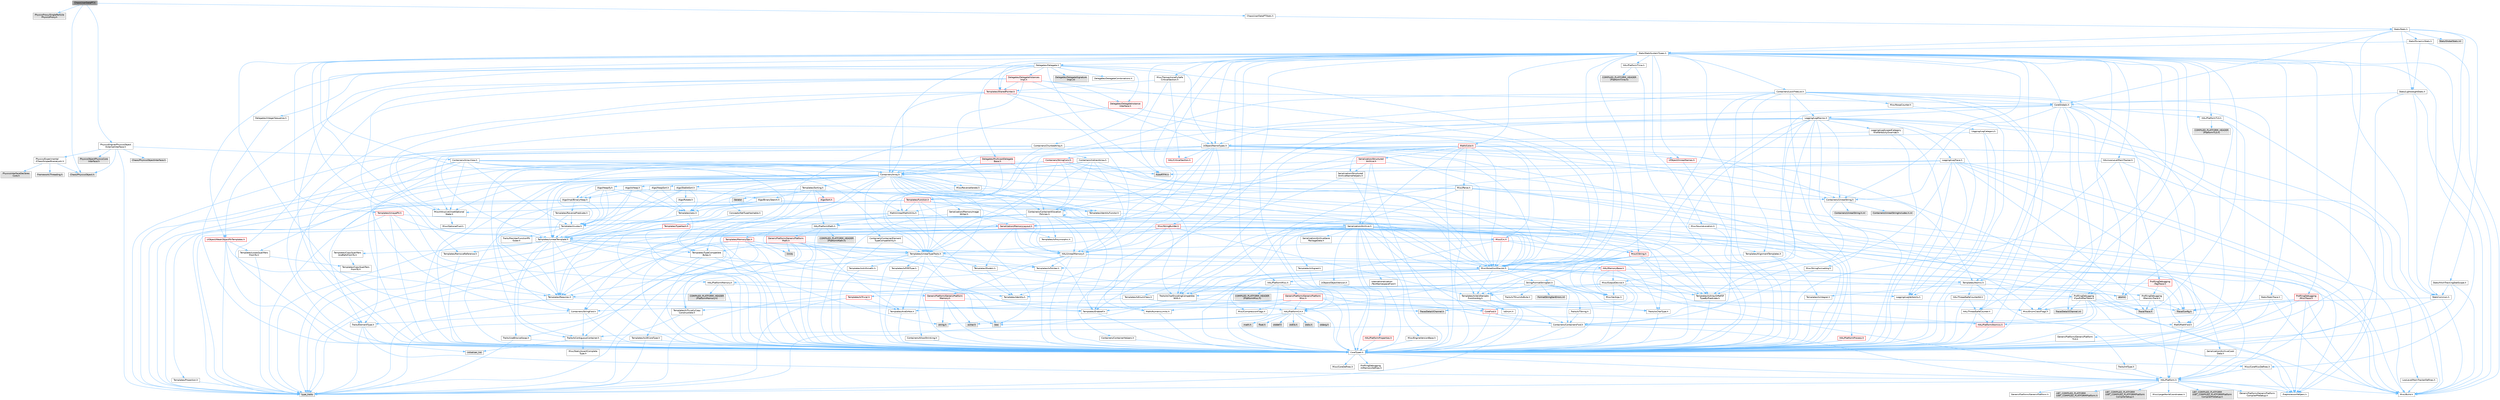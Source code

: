 digraph "ChaosUserDataPT.h"
{
 // INTERACTIVE_SVG=YES
 // LATEX_PDF_SIZE
  bgcolor="transparent";
  edge [fontname=Helvetica,fontsize=10,labelfontname=Helvetica,labelfontsize=10];
  node [fontname=Helvetica,fontsize=10,shape=box,height=0.2,width=0.4];
  Node1 [id="Node000001",label="ChaosUserDataPT.h",height=0.2,width=0.4,color="gray40", fillcolor="grey60", style="filled", fontcolor="black",tooltip=" "];
  Node1 -> Node2 [id="edge1_Node000001_Node000002",color="steelblue1",style="solid",tooltip=" "];
  Node2 [id="Node000002",label="PhysicsProxy/SingleParticle\lPhysicsProxy.h",height=0.2,width=0.4,color="grey60", fillcolor="#E0E0E0", style="filled",tooltip=" "];
  Node1 -> Node3 [id="edge2_Node000001_Node000003",color="steelblue1",style="solid",tooltip=" "];
  Node3 [id="Node000003",label="Chaos/PhysicsObject.h",height=0.2,width=0.4,color="grey60", fillcolor="#E0E0E0", style="filled",tooltip=" "];
  Node1 -> Node4 [id="edge3_Node000001_Node000004",color="steelblue1",style="solid",tooltip=" "];
  Node4 [id="Node000004",label="PhysicsEngine/PhysicsObject\lExternalInterface.h",height=0.2,width=0.4,color="grey40", fillcolor="white", style="filled",URL="$d7/d2d/PhysicsObjectExternalInterface_8h.html",tooltip=" "];
  Node4 -> Node3 [id="edge4_Node000004_Node000003",color="steelblue1",style="solid",tooltip=" "];
  Node4 -> Node5 [id="edge5_Node000004_Node000005",color="steelblue1",style="solid",tooltip=" "];
  Node5 [id="Node000005",label="Chaos/PhysicsObjectInterface.h",height=0.2,width=0.4,color="grey60", fillcolor="#E0E0E0", style="filled",tooltip=" "];
  Node4 -> Node6 [id="edge6_Node000004_Node000006",color="steelblue1",style="solid",tooltip=" "];
  Node6 [id="Node000006",label="Physics/Experimental\l/ChaosScopedSceneLock.h",height=0.2,width=0.4,color="grey40", fillcolor="white", style="filled",URL="$d9/d65/ChaosScopedSceneLock_8h.html",tooltip=" "];
  Node6 -> Node7 [id="edge7_Node000006_Node000007",color="steelblue1",style="solid",tooltip=" "];
  Node7 [id="Node000007",label="PhysicsInterfaceDeclares\lCore.h",height=0.2,width=0.4,color="grey60", fillcolor="#E0E0E0", style="filled",tooltip=" "];
  Node6 -> Node3 [id="edge8_Node000006_Node000003",color="steelblue1",style="solid",tooltip=" "];
  Node6 -> Node8 [id="edge9_Node000006_Node000008",color="steelblue1",style="solid",tooltip=" "];
  Node8 [id="Node000008",label="Framework/Threading.h",height=0.2,width=0.4,color="grey60", fillcolor="#E0E0E0", style="filled",tooltip=" "];
  Node4 -> Node9 [id="edge10_Node000004_Node000009",color="steelblue1",style="solid",tooltip=" "];
  Node9 [id="Node000009",label="PhysicsObjectPhysicsCore\lInterface.h",height=0.2,width=0.4,color="grey60", fillcolor="#E0E0E0", style="filled",tooltip=" "];
  Node4 -> Node10 [id="edge11_Node000004_Node000010",color="steelblue1",style="solid",tooltip=" "];
  Node10 [id="Node000010",label="Containers/ArrayView.h",height=0.2,width=0.4,color="grey40", fillcolor="white", style="filled",URL="$d7/df4/ArrayView_8h.html",tooltip=" "];
  Node10 -> Node11 [id="edge12_Node000010_Node000011",color="steelblue1",style="solid",tooltip=" "];
  Node11 [id="Node000011",label="CoreTypes.h",height=0.2,width=0.4,color="grey40", fillcolor="white", style="filled",URL="$dc/dec/CoreTypes_8h.html",tooltip=" "];
  Node11 -> Node12 [id="edge13_Node000011_Node000012",color="steelblue1",style="solid",tooltip=" "];
  Node12 [id="Node000012",label="HAL/Platform.h",height=0.2,width=0.4,color="grey40", fillcolor="white", style="filled",URL="$d9/dd0/Platform_8h.html",tooltip=" "];
  Node12 -> Node13 [id="edge14_Node000012_Node000013",color="steelblue1",style="solid",tooltip=" "];
  Node13 [id="Node000013",label="Misc/Build.h",height=0.2,width=0.4,color="grey40", fillcolor="white", style="filled",URL="$d3/dbb/Build_8h.html",tooltip=" "];
  Node12 -> Node14 [id="edge15_Node000012_Node000014",color="steelblue1",style="solid",tooltip=" "];
  Node14 [id="Node000014",label="Misc/LargeWorldCoordinates.h",height=0.2,width=0.4,color="grey40", fillcolor="white", style="filled",URL="$d2/dcb/LargeWorldCoordinates_8h.html",tooltip=" "];
  Node12 -> Node15 [id="edge16_Node000012_Node000015",color="steelblue1",style="solid",tooltip=" "];
  Node15 [id="Node000015",label="type_traits",height=0.2,width=0.4,color="grey60", fillcolor="#E0E0E0", style="filled",tooltip=" "];
  Node12 -> Node16 [id="edge17_Node000012_Node000016",color="steelblue1",style="solid",tooltip=" "];
  Node16 [id="Node000016",label="PreprocessorHelpers.h",height=0.2,width=0.4,color="grey40", fillcolor="white", style="filled",URL="$db/ddb/PreprocessorHelpers_8h.html",tooltip=" "];
  Node12 -> Node17 [id="edge18_Node000012_Node000017",color="steelblue1",style="solid",tooltip=" "];
  Node17 [id="Node000017",label="UBT_COMPILED_PLATFORM\l/UBT_COMPILED_PLATFORMPlatform\lCompilerPreSetup.h",height=0.2,width=0.4,color="grey60", fillcolor="#E0E0E0", style="filled",tooltip=" "];
  Node12 -> Node18 [id="edge19_Node000012_Node000018",color="steelblue1",style="solid",tooltip=" "];
  Node18 [id="Node000018",label="GenericPlatform/GenericPlatform\lCompilerPreSetup.h",height=0.2,width=0.4,color="grey40", fillcolor="white", style="filled",URL="$d9/dc8/GenericPlatformCompilerPreSetup_8h.html",tooltip=" "];
  Node12 -> Node19 [id="edge20_Node000012_Node000019",color="steelblue1",style="solid",tooltip=" "];
  Node19 [id="Node000019",label="GenericPlatform/GenericPlatform.h",height=0.2,width=0.4,color="grey40", fillcolor="white", style="filled",URL="$d6/d84/GenericPlatform_8h.html",tooltip=" "];
  Node12 -> Node20 [id="edge21_Node000012_Node000020",color="steelblue1",style="solid",tooltip=" "];
  Node20 [id="Node000020",label="UBT_COMPILED_PLATFORM\l/UBT_COMPILED_PLATFORMPlatform.h",height=0.2,width=0.4,color="grey60", fillcolor="#E0E0E0", style="filled",tooltip=" "];
  Node12 -> Node21 [id="edge22_Node000012_Node000021",color="steelblue1",style="solid",tooltip=" "];
  Node21 [id="Node000021",label="UBT_COMPILED_PLATFORM\l/UBT_COMPILED_PLATFORMPlatform\lCompilerSetup.h",height=0.2,width=0.4,color="grey60", fillcolor="#E0E0E0", style="filled",tooltip=" "];
  Node11 -> Node22 [id="edge23_Node000011_Node000022",color="steelblue1",style="solid",tooltip=" "];
  Node22 [id="Node000022",label="ProfilingDebugging\l/UMemoryDefines.h",height=0.2,width=0.4,color="grey40", fillcolor="white", style="filled",URL="$d2/da2/UMemoryDefines_8h.html",tooltip=" "];
  Node11 -> Node23 [id="edge24_Node000011_Node000023",color="steelblue1",style="solid",tooltip=" "];
  Node23 [id="Node000023",label="Misc/CoreMiscDefines.h",height=0.2,width=0.4,color="grey40", fillcolor="white", style="filled",URL="$da/d38/CoreMiscDefines_8h.html",tooltip=" "];
  Node23 -> Node12 [id="edge25_Node000023_Node000012",color="steelblue1",style="solid",tooltip=" "];
  Node23 -> Node16 [id="edge26_Node000023_Node000016",color="steelblue1",style="solid",tooltip=" "];
  Node11 -> Node24 [id="edge27_Node000011_Node000024",color="steelblue1",style="solid",tooltip=" "];
  Node24 [id="Node000024",label="Misc/CoreDefines.h",height=0.2,width=0.4,color="grey40", fillcolor="white", style="filled",URL="$d3/dd2/CoreDefines_8h.html",tooltip=" "];
  Node10 -> Node25 [id="edge28_Node000010_Node000025",color="steelblue1",style="solid",tooltip=" "];
  Node25 [id="Node000025",label="Containers/ContainersFwd.h",height=0.2,width=0.4,color="grey40", fillcolor="white", style="filled",URL="$d4/d0a/ContainersFwd_8h.html",tooltip=" "];
  Node25 -> Node12 [id="edge29_Node000025_Node000012",color="steelblue1",style="solid",tooltip=" "];
  Node25 -> Node11 [id="edge30_Node000025_Node000011",color="steelblue1",style="solid",tooltip=" "];
  Node25 -> Node26 [id="edge31_Node000025_Node000026",color="steelblue1",style="solid",tooltip=" "];
  Node26 [id="Node000026",label="Traits/IsContiguousContainer.h",height=0.2,width=0.4,color="grey40", fillcolor="white", style="filled",URL="$d5/d3c/IsContiguousContainer_8h.html",tooltip=" "];
  Node26 -> Node11 [id="edge32_Node000026_Node000011",color="steelblue1",style="solid",tooltip=" "];
  Node26 -> Node27 [id="edge33_Node000026_Node000027",color="steelblue1",style="solid",tooltip=" "];
  Node27 [id="Node000027",label="Misc/StaticAssertComplete\lType.h",height=0.2,width=0.4,color="grey40", fillcolor="white", style="filled",URL="$d5/d4e/StaticAssertCompleteType_8h.html",tooltip=" "];
  Node26 -> Node28 [id="edge34_Node000026_Node000028",color="steelblue1",style="solid",tooltip=" "];
  Node28 [id="Node000028",label="initializer_list",height=0.2,width=0.4,color="grey60", fillcolor="#E0E0E0", style="filled",tooltip=" "];
  Node10 -> Node29 [id="edge35_Node000010_Node000029",color="steelblue1",style="solid",tooltip=" "];
  Node29 [id="Node000029",label="Misc/AssertionMacros.h",height=0.2,width=0.4,color="grey40", fillcolor="white", style="filled",URL="$d0/dfa/AssertionMacros_8h.html",tooltip=" "];
  Node29 -> Node11 [id="edge36_Node000029_Node000011",color="steelblue1",style="solid",tooltip=" "];
  Node29 -> Node12 [id="edge37_Node000029_Node000012",color="steelblue1",style="solid",tooltip=" "];
  Node29 -> Node30 [id="edge38_Node000029_Node000030",color="steelblue1",style="solid",tooltip=" "];
  Node30 [id="Node000030",label="HAL/PlatformMisc.h",height=0.2,width=0.4,color="grey40", fillcolor="white", style="filled",URL="$d0/df5/PlatformMisc_8h.html",tooltip=" "];
  Node30 -> Node11 [id="edge39_Node000030_Node000011",color="steelblue1",style="solid",tooltip=" "];
  Node30 -> Node31 [id="edge40_Node000030_Node000031",color="steelblue1",style="solid",tooltip=" "];
  Node31 [id="Node000031",label="GenericPlatform/GenericPlatform\lMisc.h",height=0.2,width=0.4,color="red", fillcolor="#FFF0F0", style="filled",URL="$db/d9a/GenericPlatformMisc_8h.html",tooltip=" "];
  Node31 -> Node32 [id="edge41_Node000031_Node000032",color="steelblue1",style="solid",tooltip=" "];
  Node32 [id="Node000032",label="Containers/StringFwd.h",height=0.2,width=0.4,color="grey40", fillcolor="white", style="filled",URL="$df/d37/StringFwd_8h.html",tooltip=" "];
  Node32 -> Node11 [id="edge42_Node000032_Node000011",color="steelblue1",style="solid",tooltip=" "];
  Node32 -> Node33 [id="edge43_Node000032_Node000033",color="steelblue1",style="solid",tooltip=" "];
  Node33 [id="Node000033",label="Traits/ElementType.h",height=0.2,width=0.4,color="grey40", fillcolor="white", style="filled",URL="$d5/d4f/ElementType_8h.html",tooltip=" "];
  Node33 -> Node12 [id="edge44_Node000033_Node000012",color="steelblue1",style="solid",tooltip=" "];
  Node33 -> Node28 [id="edge45_Node000033_Node000028",color="steelblue1",style="solid",tooltip=" "];
  Node33 -> Node15 [id="edge46_Node000033_Node000015",color="steelblue1",style="solid",tooltip=" "];
  Node32 -> Node26 [id="edge47_Node000032_Node000026",color="steelblue1",style="solid",tooltip=" "];
  Node31 -> Node34 [id="edge48_Node000031_Node000034",color="steelblue1",style="solid",tooltip=" "];
  Node34 [id="Node000034",label="CoreFwd.h",height=0.2,width=0.4,color="red", fillcolor="#FFF0F0", style="filled",URL="$d1/d1e/CoreFwd_8h.html",tooltip=" "];
  Node34 -> Node11 [id="edge49_Node000034_Node000011",color="steelblue1",style="solid",tooltip=" "];
  Node34 -> Node25 [id="edge50_Node000034_Node000025",color="steelblue1",style="solid",tooltip=" "];
  Node34 -> Node35 [id="edge51_Node000034_Node000035",color="steelblue1",style="solid",tooltip=" "];
  Node35 [id="Node000035",label="Math/MathFwd.h",height=0.2,width=0.4,color="grey40", fillcolor="white", style="filled",URL="$d2/d10/MathFwd_8h.html",tooltip=" "];
  Node35 -> Node12 [id="edge52_Node000035_Node000012",color="steelblue1",style="solid",tooltip=" "];
  Node31 -> Node11 [id="edge53_Node000031_Node000011",color="steelblue1",style="solid",tooltip=" "];
  Node31 -> Node38 [id="edge54_Node000031_Node000038",color="steelblue1",style="solid",tooltip=" "];
  Node38 [id="Node000038",label="HAL/PlatformCrt.h",height=0.2,width=0.4,color="grey40", fillcolor="white", style="filled",URL="$d8/d75/PlatformCrt_8h.html",tooltip=" "];
  Node38 -> Node39 [id="edge55_Node000038_Node000039",color="steelblue1",style="solid",tooltip=" "];
  Node39 [id="Node000039",label="new",height=0.2,width=0.4,color="grey60", fillcolor="#E0E0E0", style="filled",tooltip=" "];
  Node38 -> Node40 [id="edge56_Node000038_Node000040",color="steelblue1",style="solid",tooltip=" "];
  Node40 [id="Node000040",label="wchar.h",height=0.2,width=0.4,color="grey60", fillcolor="#E0E0E0", style="filled",tooltip=" "];
  Node38 -> Node41 [id="edge57_Node000038_Node000041",color="steelblue1",style="solid",tooltip=" "];
  Node41 [id="Node000041",label="stddef.h",height=0.2,width=0.4,color="grey60", fillcolor="#E0E0E0", style="filled",tooltip=" "];
  Node38 -> Node42 [id="edge58_Node000038_Node000042",color="steelblue1",style="solid",tooltip=" "];
  Node42 [id="Node000042",label="stdlib.h",height=0.2,width=0.4,color="grey60", fillcolor="#E0E0E0", style="filled",tooltip=" "];
  Node38 -> Node43 [id="edge59_Node000038_Node000043",color="steelblue1",style="solid",tooltip=" "];
  Node43 [id="Node000043",label="stdio.h",height=0.2,width=0.4,color="grey60", fillcolor="#E0E0E0", style="filled",tooltip=" "];
  Node38 -> Node44 [id="edge60_Node000038_Node000044",color="steelblue1",style="solid",tooltip=" "];
  Node44 [id="Node000044",label="stdarg.h",height=0.2,width=0.4,color="grey60", fillcolor="#E0E0E0", style="filled",tooltip=" "];
  Node38 -> Node45 [id="edge61_Node000038_Node000045",color="steelblue1",style="solid",tooltip=" "];
  Node45 [id="Node000045",label="math.h",height=0.2,width=0.4,color="grey60", fillcolor="#E0E0E0", style="filled",tooltip=" "];
  Node38 -> Node46 [id="edge62_Node000038_Node000046",color="steelblue1",style="solid",tooltip=" "];
  Node46 [id="Node000046",label="float.h",height=0.2,width=0.4,color="grey60", fillcolor="#E0E0E0", style="filled",tooltip=" "];
  Node38 -> Node47 [id="edge63_Node000038_Node000047",color="steelblue1",style="solid",tooltip=" "];
  Node47 [id="Node000047",label="string.h",height=0.2,width=0.4,color="grey60", fillcolor="#E0E0E0", style="filled",tooltip=" "];
  Node31 -> Node48 [id="edge64_Node000031_Node000048",color="steelblue1",style="solid",tooltip=" "];
  Node48 [id="Node000048",label="Math/NumericLimits.h",height=0.2,width=0.4,color="grey40", fillcolor="white", style="filled",URL="$df/d1b/NumericLimits_8h.html",tooltip=" "];
  Node48 -> Node11 [id="edge65_Node000048_Node000011",color="steelblue1",style="solid",tooltip=" "];
  Node31 -> Node49 [id="edge66_Node000031_Node000049",color="steelblue1",style="solid",tooltip=" "];
  Node49 [id="Node000049",label="Misc/CompressionFlags.h",height=0.2,width=0.4,color="grey40", fillcolor="white", style="filled",URL="$d9/d76/CompressionFlags_8h.html",tooltip=" "];
  Node31 -> Node50 [id="edge67_Node000031_Node000050",color="steelblue1",style="solid",tooltip=" "];
  Node50 [id="Node000050",label="Misc/EnumClassFlags.h",height=0.2,width=0.4,color="grey40", fillcolor="white", style="filled",URL="$d8/de7/EnumClassFlags_8h.html",tooltip=" "];
  Node30 -> Node53 [id="edge68_Node000030_Node000053",color="steelblue1",style="solid",tooltip=" "];
  Node53 [id="Node000053",label="COMPILED_PLATFORM_HEADER\l(PlatformMisc.h)",height=0.2,width=0.4,color="grey60", fillcolor="#E0E0E0", style="filled",tooltip=" "];
  Node30 -> Node54 [id="edge69_Node000030_Node000054",color="steelblue1",style="solid",tooltip=" "];
  Node54 [id="Node000054",label="ProfilingDebugging\l/CpuProfilerTrace.h",height=0.2,width=0.4,color="grey40", fillcolor="white", style="filled",URL="$da/dcb/CpuProfilerTrace_8h.html",tooltip=" "];
  Node54 -> Node11 [id="edge70_Node000054_Node000011",color="steelblue1",style="solid",tooltip=" "];
  Node54 -> Node25 [id="edge71_Node000054_Node000025",color="steelblue1",style="solid",tooltip=" "];
  Node54 -> Node55 [id="edge72_Node000054_Node000055",color="steelblue1",style="solid",tooltip=" "];
  Node55 [id="Node000055",label="HAL/PlatformAtomics.h",height=0.2,width=0.4,color="red", fillcolor="#FFF0F0", style="filled",URL="$d3/d36/PlatformAtomics_8h.html",tooltip=" "];
  Node55 -> Node11 [id="edge73_Node000055_Node000011",color="steelblue1",style="solid",tooltip=" "];
  Node54 -> Node16 [id="edge74_Node000054_Node000016",color="steelblue1",style="solid",tooltip=" "];
  Node54 -> Node13 [id="edge75_Node000054_Node000013",color="steelblue1",style="solid",tooltip=" "];
  Node54 -> Node58 [id="edge76_Node000054_Node000058",color="steelblue1",style="solid",tooltip=" "];
  Node58 [id="Node000058",label="Trace/Config.h",height=0.2,width=0.4,color="grey60", fillcolor="#E0E0E0", style="filled",tooltip=" "];
  Node54 -> Node59 [id="edge77_Node000054_Node000059",color="steelblue1",style="solid",tooltip=" "];
  Node59 [id="Node000059",label="Trace/Detail/Channel.h",height=0.2,width=0.4,color="grey60", fillcolor="#E0E0E0", style="filled",tooltip=" "];
  Node54 -> Node60 [id="edge78_Node000054_Node000060",color="steelblue1",style="solid",tooltip=" "];
  Node60 [id="Node000060",label="Trace/Detail/Channel.inl",height=0.2,width=0.4,color="grey60", fillcolor="#E0E0E0", style="filled",tooltip=" "];
  Node54 -> Node61 [id="edge79_Node000054_Node000061",color="steelblue1",style="solid",tooltip=" "];
  Node61 [id="Node000061",label="Trace/Trace.h",height=0.2,width=0.4,color="grey60", fillcolor="#E0E0E0", style="filled",tooltip=" "];
  Node29 -> Node16 [id="edge80_Node000029_Node000016",color="steelblue1",style="solid",tooltip=" "];
  Node29 -> Node62 [id="edge81_Node000029_Node000062",color="steelblue1",style="solid",tooltip=" "];
  Node62 [id="Node000062",label="Templates/EnableIf.h",height=0.2,width=0.4,color="grey40", fillcolor="white", style="filled",URL="$d7/d60/EnableIf_8h.html",tooltip=" "];
  Node62 -> Node11 [id="edge82_Node000062_Node000011",color="steelblue1",style="solid",tooltip=" "];
  Node29 -> Node63 [id="edge83_Node000029_Node000063",color="steelblue1",style="solid",tooltip=" "];
  Node63 [id="Node000063",label="Templates/IsArrayOrRefOf\lTypeByPredicate.h",height=0.2,width=0.4,color="grey40", fillcolor="white", style="filled",URL="$d6/da1/IsArrayOrRefOfTypeByPredicate_8h.html",tooltip=" "];
  Node63 -> Node11 [id="edge84_Node000063_Node000011",color="steelblue1",style="solid",tooltip=" "];
  Node29 -> Node64 [id="edge85_Node000029_Node000064",color="steelblue1",style="solid",tooltip=" "];
  Node64 [id="Node000064",label="Templates/IsValidVariadic\lFunctionArg.h",height=0.2,width=0.4,color="grey40", fillcolor="white", style="filled",URL="$d0/dc8/IsValidVariadicFunctionArg_8h.html",tooltip=" "];
  Node64 -> Node11 [id="edge86_Node000064_Node000011",color="steelblue1",style="solid",tooltip=" "];
  Node64 -> Node65 [id="edge87_Node000064_Node000065",color="steelblue1",style="solid",tooltip=" "];
  Node65 [id="Node000065",label="IsEnum.h",height=0.2,width=0.4,color="grey40", fillcolor="white", style="filled",URL="$d4/de5/IsEnum_8h.html",tooltip=" "];
  Node64 -> Node15 [id="edge88_Node000064_Node000015",color="steelblue1",style="solid",tooltip=" "];
  Node29 -> Node66 [id="edge89_Node000029_Node000066",color="steelblue1",style="solid",tooltip=" "];
  Node66 [id="Node000066",label="Traits/IsCharEncodingCompatible\lWith.h",height=0.2,width=0.4,color="grey40", fillcolor="white", style="filled",URL="$df/dd1/IsCharEncodingCompatibleWith_8h.html",tooltip=" "];
  Node66 -> Node15 [id="edge90_Node000066_Node000015",color="steelblue1",style="solid",tooltip=" "];
  Node66 -> Node67 [id="edge91_Node000066_Node000067",color="steelblue1",style="solid",tooltip=" "];
  Node67 [id="Node000067",label="Traits/IsCharType.h",height=0.2,width=0.4,color="grey40", fillcolor="white", style="filled",URL="$db/d51/IsCharType_8h.html",tooltip=" "];
  Node67 -> Node11 [id="edge92_Node000067_Node000011",color="steelblue1",style="solid",tooltip=" "];
  Node29 -> Node68 [id="edge93_Node000029_Node000068",color="steelblue1",style="solid",tooltip=" "];
  Node68 [id="Node000068",label="Misc/VarArgs.h",height=0.2,width=0.4,color="grey40", fillcolor="white", style="filled",URL="$d5/d6f/VarArgs_8h.html",tooltip=" "];
  Node68 -> Node11 [id="edge94_Node000068_Node000011",color="steelblue1",style="solid",tooltip=" "];
  Node29 -> Node69 [id="edge95_Node000029_Node000069",color="steelblue1",style="solid",tooltip=" "];
  Node69 [id="Node000069",label="String/FormatStringSan.h",height=0.2,width=0.4,color="grey40", fillcolor="white", style="filled",URL="$d3/d8b/FormatStringSan_8h.html",tooltip=" "];
  Node69 -> Node15 [id="edge96_Node000069_Node000015",color="steelblue1",style="solid",tooltip=" "];
  Node69 -> Node11 [id="edge97_Node000069_Node000011",color="steelblue1",style="solid",tooltip=" "];
  Node69 -> Node70 [id="edge98_Node000069_Node000070",color="steelblue1",style="solid",tooltip=" "];
  Node70 [id="Node000070",label="Templates/Requires.h",height=0.2,width=0.4,color="grey40", fillcolor="white", style="filled",URL="$dc/d96/Requires_8h.html",tooltip=" "];
  Node70 -> Node62 [id="edge99_Node000070_Node000062",color="steelblue1",style="solid",tooltip=" "];
  Node70 -> Node15 [id="edge100_Node000070_Node000015",color="steelblue1",style="solid",tooltip=" "];
  Node69 -> Node71 [id="edge101_Node000069_Node000071",color="steelblue1",style="solid",tooltip=" "];
  Node71 [id="Node000071",label="Templates/Identity.h",height=0.2,width=0.4,color="grey40", fillcolor="white", style="filled",URL="$d0/dd5/Identity_8h.html",tooltip=" "];
  Node69 -> Node64 [id="edge102_Node000069_Node000064",color="steelblue1",style="solid",tooltip=" "];
  Node69 -> Node67 [id="edge103_Node000069_Node000067",color="steelblue1",style="solid",tooltip=" "];
  Node69 -> Node72 [id="edge104_Node000069_Node000072",color="steelblue1",style="solid",tooltip=" "];
  Node72 [id="Node000072",label="Traits/IsTEnumAsByte.h",height=0.2,width=0.4,color="grey40", fillcolor="white", style="filled",URL="$d1/de6/IsTEnumAsByte_8h.html",tooltip=" "];
  Node69 -> Node73 [id="edge105_Node000069_Node000073",color="steelblue1",style="solid",tooltip=" "];
  Node73 [id="Node000073",label="Traits/IsTString.h",height=0.2,width=0.4,color="grey40", fillcolor="white", style="filled",URL="$d0/df8/IsTString_8h.html",tooltip=" "];
  Node73 -> Node25 [id="edge106_Node000073_Node000025",color="steelblue1",style="solid",tooltip=" "];
  Node69 -> Node25 [id="edge107_Node000069_Node000025",color="steelblue1",style="solid",tooltip=" "];
  Node69 -> Node74 [id="edge108_Node000069_Node000074",color="steelblue1",style="solid",tooltip=" "];
  Node74 [id="Node000074",label="FormatStringSanErrors.inl",height=0.2,width=0.4,color="grey60", fillcolor="#E0E0E0", style="filled",tooltip=" "];
  Node29 -> Node75 [id="edge109_Node000029_Node000075",color="steelblue1",style="solid",tooltip=" "];
  Node75 [id="Node000075",label="atomic",height=0.2,width=0.4,color="grey60", fillcolor="#E0E0E0", style="filled",tooltip=" "];
  Node10 -> Node76 [id="edge110_Node000010_Node000076",color="steelblue1",style="solid",tooltip=" "];
  Node76 [id="Node000076",label="Misc/ReverseIterate.h",height=0.2,width=0.4,color="grey40", fillcolor="white", style="filled",URL="$db/de3/ReverseIterate_8h.html",tooltip=" "];
  Node76 -> Node12 [id="edge111_Node000076_Node000012",color="steelblue1",style="solid",tooltip=" "];
  Node76 -> Node77 [id="edge112_Node000076_Node000077",color="steelblue1",style="solid",tooltip=" "];
  Node77 [id="Node000077",label="iterator",height=0.2,width=0.4,color="grey60", fillcolor="#E0E0E0", style="filled",tooltip=" "];
  Node10 -> Node78 [id="edge113_Node000010_Node000078",color="steelblue1",style="solid",tooltip=" "];
  Node78 [id="Node000078",label="Misc/IntrusiveUnsetOptional\lState.h",height=0.2,width=0.4,color="grey40", fillcolor="white", style="filled",URL="$d2/d0a/IntrusiveUnsetOptionalState_8h.html",tooltip=" "];
  Node78 -> Node79 [id="edge114_Node000078_Node000079",color="steelblue1",style="solid",tooltip=" "];
  Node79 [id="Node000079",label="Misc/OptionalFwd.h",height=0.2,width=0.4,color="grey40", fillcolor="white", style="filled",URL="$dc/d50/OptionalFwd_8h.html",tooltip=" "];
  Node10 -> Node80 [id="edge115_Node000010_Node000080",color="steelblue1",style="solid",tooltip=" "];
  Node80 [id="Node000080",label="Templates/Invoke.h",height=0.2,width=0.4,color="grey40", fillcolor="white", style="filled",URL="$d7/deb/Invoke_8h.html",tooltip=" "];
  Node80 -> Node11 [id="edge116_Node000080_Node000011",color="steelblue1",style="solid",tooltip=" "];
  Node80 -> Node81 [id="edge117_Node000080_Node000081",color="steelblue1",style="solid",tooltip=" "];
  Node81 [id="Node000081",label="Traits/MemberFunctionPtr\lOuter.h",height=0.2,width=0.4,color="grey40", fillcolor="white", style="filled",URL="$db/da7/MemberFunctionPtrOuter_8h.html",tooltip=" "];
  Node80 -> Node82 [id="edge118_Node000080_Node000082",color="steelblue1",style="solid",tooltip=" "];
  Node82 [id="Node000082",label="Templates/UnrealTemplate.h",height=0.2,width=0.4,color="grey40", fillcolor="white", style="filled",URL="$d4/d24/UnrealTemplate_8h.html",tooltip=" "];
  Node82 -> Node11 [id="edge119_Node000082_Node000011",color="steelblue1",style="solid",tooltip=" "];
  Node82 -> Node83 [id="edge120_Node000082_Node000083",color="steelblue1",style="solid",tooltip=" "];
  Node83 [id="Node000083",label="Templates/IsPointer.h",height=0.2,width=0.4,color="grey40", fillcolor="white", style="filled",URL="$d7/d05/IsPointer_8h.html",tooltip=" "];
  Node83 -> Node11 [id="edge121_Node000083_Node000011",color="steelblue1",style="solid",tooltip=" "];
  Node82 -> Node84 [id="edge122_Node000082_Node000084",color="steelblue1",style="solid",tooltip=" "];
  Node84 [id="Node000084",label="HAL/UnrealMemory.h",height=0.2,width=0.4,color="grey40", fillcolor="white", style="filled",URL="$d9/d96/UnrealMemory_8h.html",tooltip=" "];
  Node84 -> Node11 [id="edge123_Node000084_Node000011",color="steelblue1",style="solid",tooltip=" "];
  Node84 -> Node85 [id="edge124_Node000084_Node000085",color="steelblue1",style="solid",tooltip=" "];
  Node85 [id="Node000085",label="GenericPlatform/GenericPlatform\lMemory.h",height=0.2,width=0.4,color="red", fillcolor="#FFF0F0", style="filled",URL="$dd/d22/GenericPlatformMemory_8h.html",tooltip=" "];
  Node85 -> Node34 [id="edge125_Node000085_Node000034",color="steelblue1",style="solid",tooltip=" "];
  Node85 -> Node11 [id="edge126_Node000085_Node000011",color="steelblue1",style="solid",tooltip=" "];
  Node85 -> Node47 [id="edge127_Node000085_Node000047",color="steelblue1",style="solid",tooltip=" "];
  Node85 -> Node40 [id="edge128_Node000085_Node000040",color="steelblue1",style="solid",tooltip=" "];
  Node84 -> Node88 [id="edge129_Node000084_Node000088",color="steelblue1",style="solid",tooltip=" "];
  Node88 [id="Node000088",label="HAL/MemoryBase.h",height=0.2,width=0.4,color="red", fillcolor="#FFF0F0", style="filled",URL="$d6/d9f/MemoryBase_8h.html",tooltip=" "];
  Node88 -> Node11 [id="edge130_Node000088_Node000011",color="steelblue1",style="solid",tooltip=" "];
  Node88 -> Node55 [id="edge131_Node000088_Node000055",color="steelblue1",style="solid",tooltip=" "];
  Node88 -> Node38 [id="edge132_Node000088_Node000038",color="steelblue1",style="solid",tooltip=" "];
  Node88 -> Node90 [id="edge133_Node000088_Node000090",color="steelblue1",style="solid",tooltip=" "];
  Node90 [id="Node000090",label="Misc/OutputDevice.h",height=0.2,width=0.4,color="grey40", fillcolor="white", style="filled",URL="$d7/d32/OutputDevice_8h.html",tooltip=" "];
  Node90 -> Node34 [id="edge134_Node000090_Node000034",color="steelblue1",style="solid",tooltip=" "];
  Node90 -> Node11 [id="edge135_Node000090_Node000011",color="steelblue1",style="solid",tooltip=" "];
  Node90 -> Node91 [id="edge136_Node000090_Node000091",color="steelblue1",style="solid",tooltip=" "];
  Node91 [id="Node000091",label="Logging/LogVerbosity.h",height=0.2,width=0.4,color="grey40", fillcolor="white", style="filled",URL="$d2/d8f/LogVerbosity_8h.html",tooltip=" "];
  Node91 -> Node11 [id="edge137_Node000091_Node000011",color="steelblue1",style="solid",tooltip=" "];
  Node90 -> Node68 [id="edge138_Node000090_Node000068",color="steelblue1",style="solid",tooltip=" "];
  Node90 -> Node63 [id="edge139_Node000090_Node000063",color="steelblue1",style="solid",tooltip=" "];
  Node90 -> Node64 [id="edge140_Node000090_Node000064",color="steelblue1",style="solid",tooltip=" "];
  Node90 -> Node66 [id="edge141_Node000090_Node000066",color="steelblue1",style="solid",tooltip=" "];
  Node88 -> Node92 [id="edge142_Node000088_Node000092",color="steelblue1",style="solid",tooltip=" "];
  Node92 [id="Node000092",label="Templates/Atomic.h",height=0.2,width=0.4,color="grey40", fillcolor="white", style="filled",URL="$d3/d91/Atomic_8h.html",tooltip=" "];
  Node92 -> Node93 [id="edge143_Node000092_Node000093",color="steelblue1",style="solid",tooltip=" "];
  Node93 [id="Node000093",label="HAL/ThreadSafeCounter.h",height=0.2,width=0.4,color="grey40", fillcolor="white", style="filled",URL="$dc/dc9/ThreadSafeCounter_8h.html",tooltip=" "];
  Node93 -> Node11 [id="edge144_Node000093_Node000011",color="steelblue1",style="solid",tooltip=" "];
  Node93 -> Node55 [id="edge145_Node000093_Node000055",color="steelblue1",style="solid",tooltip=" "];
  Node92 -> Node94 [id="edge146_Node000092_Node000094",color="steelblue1",style="solid",tooltip=" "];
  Node94 [id="Node000094",label="HAL/ThreadSafeCounter64.h",height=0.2,width=0.4,color="grey40", fillcolor="white", style="filled",URL="$d0/d12/ThreadSafeCounter64_8h.html",tooltip=" "];
  Node94 -> Node11 [id="edge147_Node000094_Node000011",color="steelblue1",style="solid",tooltip=" "];
  Node94 -> Node93 [id="edge148_Node000094_Node000093",color="steelblue1",style="solid",tooltip=" "];
  Node92 -> Node95 [id="edge149_Node000092_Node000095",color="steelblue1",style="solid",tooltip=" "];
  Node95 [id="Node000095",label="Templates/IsIntegral.h",height=0.2,width=0.4,color="grey40", fillcolor="white", style="filled",URL="$da/d64/IsIntegral_8h.html",tooltip=" "];
  Node95 -> Node11 [id="edge150_Node000095_Node000011",color="steelblue1",style="solid",tooltip=" "];
  Node92 -> Node96 [id="edge151_Node000092_Node000096",color="steelblue1",style="solid",tooltip=" "];
  Node96 [id="Node000096",label="Templates/IsTrivial.h",height=0.2,width=0.4,color="red", fillcolor="#FFF0F0", style="filled",URL="$da/d4c/IsTrivial_8h.html",tooltip=" "];
  Node96 -> Node97 [id="edge152_Node000096_Node000097",color="steelblue1",style="solid",tooltip=" "];
  Node97 [id="Node000097",label="Templates/AndOrNot.h",height=0.2,width=0.4,color="grey40", fillcolor="white", style="filled",URL="$db/d0a/AndOrNot_8h.html",tooltip=" "];
  Node97 -> Node11 [id="edge153_Node000097_Node000011",color="steelblue1",style="solid",tooltip=" "];
  Node96 -> Node98 [id="edge154_Node000096_Node000098",color="steelblue1",style="solid",tooltip=" "];
  Node98 [id="Node000098",label="Templates/IsTriviallyCopy\lConstructible.h",height=0.2,width=0.4,color="grey40", fillcolor="white", style="filled",URL="$d3/d78/IsTriviallyCopyConstructible_8h.html",tooltip=" "];
  Node98 -> Node11 [id="edge155_Node000098_Node000011",color="steelblue1",style="solid",tooltip=" "];
  Node98 -> Node15 [id="edge156_Node000098_Node000015",color="steelblue1",style="solid",tooltip=" "];
  Node96 -> Node15 [id="edge157_Node000096_Node000015",color="steelblue1",style="solid",tooltip=" "];
  Node92 -> Node100 [id="edge158_Node000092_Node000100",color="steelblue1",style="solid",tooltip=" "];
  Node100 [id="Node000100",label="Traits/IntType.h",height=0.2,width=0.4,color="grey40", fillcolor="white", style="filled",URL="$d7/deb/IntType_8h.html",tooltip=" "];
  Node100 -> Node12 [id="edge159_Node000100_Node000012",color="steelblue1",style="solid",tooltip=" "];
  Node92 -> Node75 [id="edge160_Node000092_Node000075",color="steelblue1",style="solid",tooltip=" "];
  Node84 -> Node101 [id="edge161_Node000084_Node000101",color="steelblue1",style="solid",tooltip=" "];
  Node101 [id="Node000101",label="HAL/PlatformMemory.h",height=0.2,width=0.4,color="grey40", fillcolor="white", style="filled",URL="$de/d68/PlatformMemory_8h.html",tooltip=" "];
  Node101 -> Node11 [id="edge162_Node000101_Node000011",color="steelblue1",style="solid",tooltip=" "];
  Node101 -> Node85 [id="edge163_Node000101_Node000085",color="steelblue1",style="solid",tooltip=" "];
  Node101 -> Node102 [id="edge164_Node000101_Node000102",color="steelblue1",style="solid",tooltip=" "];
  Node102 [id="Node000102",label="COMPILED_PLATFORM_HEADER\l(PlatformMemory.h)",height=0.2,width=0.4,color="grey60", fillcolor="#E0E0E0", style="filled",tooltip=" "];
  Node84 -> Node103 [id="edge165_Node000084_Node000103",color="steelblue1",style="solid",tooltip=" "];
  Node103 [id="Node000103",label="ProfilingDebugging\l/MemoryTrace.h",height=0.2,width=0.4,color="grey40", fillcolor="white", style="filled",URL="$da/dd7/MemoryTrace_8h.html",tooltip=" "];
  Node103 -> Node12 [id="edge166_Node000103_Node000012",color="steelblue1",style="solid",tooltip=" "];
  Node103 -> Node50 [id="edge167_Node000103_Node000050",color="steelblue1",style="solid",tooltip=" "];
  Node103 -> Node58 [id="edge168_Node000103_Node000058",color="steelblue1",style="solid",tooltip=" "];
  Node103 -> Node61 [id="edge169_Node000103_Node000061",color="steelblue1",style="solid",tooltip=" "];
  Node84 -> Node83 [id="edge170_Node000084_Node000083",color="steelblue1",style="solid",tooltip=" "];
  Node82 -> Node104 [id="edge171_Node000082_Node000104",color="steelblue1",style="solid",tooltip=" "];
  Node104 [id="Node000104",label="Templates/CopyQualifiers\lAndRefsFromTo.h",height=0.2,width=0.4,color="grey40", fillcolor="white", style="filled",URL="$d3/db3/CopyQualifiersAndRefsFromTo_8h.html",tooltip=" "];
  Node104 -> Node105 [id="edge172_Node000104_Node000105",color="steelblue1",style="solid",tooltip=" "];
  Node105 [id="Node000105",label="Templates/CopyQualifiers\lFromTo.h",height=0.2,width=0.4,color="grey40", fillcolor="white", style="filled",URL="$d5/db4/CopyQualifiersFromTo_8h.html",tooltip=" "];
  Node82 -> Node106 [id="edge173_Node000082_Node000106",color="steelblue1",style="solid",tooltip=" "];
  Node106 [id="Node000106",label="Templates/UnrealTypeTraits.h",height=0.2,width=0.4,color="grey40", fillcolor="white", style="filled",URL="$d2/d2d/UnrealTypeTraits_8h.html",tooltip=" "];
  Node106 -> Node11 [id="edge174_Node000106_Node000011",color="steelblue1",style="solid",tooltip=" "];
  Node106 -> Node83 [id="edge175_Node000106_Node000083",color="steelblue1",style="solid",tooltip=" "];
  Node106 -> Node29 [id="edge176_Node000106_Node000029",color="steelblue1",style="solid",tooltip=" "];
  Node106 -> Node97 [id="edge177_Node000106_Node000097",color="steelblue1",style="solid",tooltip=" "];
  Node106 -> Node62 [id="edge178_Node000106_Node000062",color="steelblue1",style="solid",tooltip=" "];
  Node106 -> Node107 [id="edge179_Node000106_Node000107",color="steelblue1",style="solid",tooltip=" "];
  Node107 [id="Node000107",label="Templates/IsArithmetic.h",height=0.2,width=0.4,color="grey40", fillcolor="white", style="filled",URL="$d2/d5d/IsArithmetic_8h.html",tooltip=" "];
  Node107 -> Node11 [id="edge180_Node000107_Node000011",color="steelblue1",style="solid",tooltip=" "];
  Node106 -> Node65 [id="edge181_Node000106_Node000065",color="steelblue1",style="solid",tooltip=" "];
  Node106 -> Node108 [id="edge182_Node000106_Node000108",color="steelblue1",style="solid",tooltip=" "];
  Node108 [id="Node000108",label="Templates/Models.h",height=0.2,width=0.4,color="grey40", fillcolor="white", style="filled",URL="$d3/d0c/Models_8h.html",tooltip=" "];
  Node108 -> Node71 [id="edge183_Node000108_Node000071",color="steelblue1",style="solid",tooltip=" "];
  Node106 -> Node109 [id="edge184_Node000106_Node000109",color="steelblue1",style="solid",tooltip=" "];
  Node109 [id="Node000109",label="Templates/IsPODType.h",height=0.2,width=0.4,color="grey40", fillcolor="white", style="filled",URL="$d7/db1/IsPODType_8h.html",tooltip=" "];
  Node109 -> Node11 [id="edge185_Node000109_Node000011",color="steelblue1",style="solid",tooltip=" "];
  Node106 -> Node110 [id="edge186_Node000106_Node000110",color="steelblue1",style="solid",tooltip=" "];
  Node110 [id="Node000110",label="Templates/IsUECoreType.h",height=0.2,width=0.4,color="grey40", fillcolor="white", style="filled",URL="$d1/db8/IsUECoreType_8h.html",tooltip=" "];
  Node110 -> Node11 [id="edge187_Node000110_Node000011",color="steelblue1",style="solid",tooltip=" "];
  Node110 -> Node15 [id="edge188_Node000110_Node000015",color="steelblue1",style="solid",tooltip=" "];
  Node106 -> Node98 [id="edge189_Node000106_Node000098",color="steelblue1",style="solid",tooltip=" "];
  Node82 -> Node111 [id="edge190_Node000082_Node000111",color="steelblue1",style="solid",tooltip=" "];
  Node111 [id="Node000111",label="Templates/RemoveReference.h",height=0.2,width=0.4,color="grey40", fillcolor="white", style="filled",URL="$da/dbe/RemoveReference_8h.html",tooltip=" "];
  Node111 -> Node11 [id="edge191_Node000111_Node000011",color="steelblue1",style="solid",tooltip=" "];
  Node82 -> Node70 [id="edge192_Node000082_Node000070",color="steelblue1",style="solid",tooltip=" "];
  Node82 -> Node112 [id="edge193_Node000082_Node000112",color="steelblue1",style="solid",tooltip=" "];
  Node112 [id="Node000112",label="Templates/TypeCompatible\lBytes.h",height=0.2,width=0.4,color="grey40", fillcolor="white", style="filled",URL="$df/d0a/TypeCompatibleBytes_8h.html",tooltip=" "];
  Node112 -> Node11 [id="edge194_Node000112_Node000011",color="steelblue1",style="solid",tooltip=" "];
  Node112 -> Node47 [id="edge195_Node000112_Node000047",color="steelblue1",style="solid",tooltip=" "];
  Node112 -> Node39 [id="edge196_Node000112_Node000039",color="steelblue1",style="solid",tooltip=" "];
  Node112 -> Node15 [id="edge197_Node000112_Node000015",color="steelblue1",style="solid",tooltip=" "];
  Node82 -> Node71 [id="edge198_Node000082_Node000071",color="steelblue1",style="solid",tooltip=" "];
  Node82 -> Node26 [id="edge199_Node000082_Node000026",color="steelblue1",style="solid",tooltip=" "];
  Node82 -> Node113 [id="edge200_Node000082_Node000113",color="steelblue1",style="solid",tooltip=" "];
  Node113 [id="Node000113",label="Traits/UseBitwiseSwap.h",height=0.2,width=0.4,color="grey40", fillcolor="white", style="filled",URL="$db/df3/UseBitwiseSwap_8h.html",tooltip=" "];
  Node113 -> Node11 [id="edge201_Node000113_Node000011",color="steelblue1",style="solid",tooltip=" "];
  Node113 -> Node15 [id="edge202_Node000113_Node000015",color="steelblue1",style="solid",tooltip=" "];
  Node82 -> Node15 [id="edge203_Node000082_Node000015",color="steelblue1",style="solid",tooltip=" "];
  Node80 -> Node15 [id="edge204_Node000080_Node000015",color="steelblue1",style="solid",tooltip=" "];
  Node10 -> Node106 [id="edge205_Node000010_Node000106",color="steelblue1",style="solid",tooltip=" "];
  Node10 -> Node33 [id="edge206_Node000010_Node000033",color="steelblue1",style="solid",tooltip=" "];
  Node10 -> Node114 [id="edge207_Node000010_Node000114",color="steelblue1",style="solid",tooltip=" "];
  Node114 [id="Node000114",label="Containers/Array.h",height=0.2,width=0.4,color="grey40", fillcolor="white", style="filled",URL="$df/dd0/Array_8h.html",tooltip=" "];
  Node114 -> Node11 [id="edge208_Node000114_Node000011",color="steelblue1",style="solid",tooltip=" "];
  Node114 -> Node29 [id="edge209_Node000114_Node000029",color="steelblue1",style="solid",tooltip=" "];
  Node114 -> Node78 [id="edge210_Node000114_Node000078",color="steelblue1",style="solid",tooltip=" "];
  Node114 -> Node76 [id="edge211_Node000114_Node000076",color="steelblue1",style="solid",tooltip=" "];
  Node114 -> Node84 [id="edge212_Node000114_Node000084",color="steelblue1",style="solid",tooltip=" "];
  Node114 -> Node106 [id="edge213_Node000114_Node000106",color="steelblue1",style="solid",tooltip=" "];
  Node114 -> Node82 [id="edge214_Node000114_Node000082",color="steelblue1",style="solid",tooltip=" "];
  Node114 -> Node115 [id="edge215_Node000114_Node000115",color="steelblue1",style="solid",tooltip=" "];
  Node115 [id="Node000115",label="Containers/AllowShrinking.h",height=0.2,width=0.4,color="grey40", fillcolor="white", style="filled",URL="$d7/d1a/AllowShrinking_8h.html",tooltip=" "];
  Node115 -> Node11 [id="edge216_Node000115_Node000011",color="steelblue1",style="solid",tooltip=" "];
  Node114 -> Node116 [id="edge217_Node000114_Node000116",color="steelblue1",style="solid",tooltip=" "];
  Node116 [id="Node000116",label="Containers/ContainerAllocation\lPolicies.h",height=0.2,width=0.4,color="grey40", fillcolor="white", style="filled",URL="$d7/dff/ContainerAllocationPolicies_8h.html",tooltip=" "];
  Node116 -> Node11 [id="edge218_Node000116_Node000011",color="steelblue1",style="solid",tooltip=" "];
  Node116 -> Node117 [id="edge219_Node000116_Node000117",color="steelblue1",style="solid",tooltip=" "];
  Node117 [id="Node000117",label="Containers/ContainerHelpers.h",height=0.2,width=0.4,color="grey40", fillcolor="white", style="filled",URL="$d7/d33/ContainerHelpers_8h.html",tooltip=" "];
  Node117 -> Node11 [id="edge220_Node000117_Node000011",color="steelblue1",style="solid",tooltip=" "];
  Node116 -> Node116 [id="edge221_Node000116_Node000116",color="steelblue1",style="solid",tooltip=" "];
  Node116 -> Node118 [id="edge222_Node000116_Node000118",color="steelblue1",style="solid",tooltip=" "];
  Node118 [id="Node000118",label="HAL/PlatformMath.h",height=0.2,width=0.4,color="grey40", fillcolor="white", style="filled",URL="$dc/d53/PlatformMath_8h.html",tooltip=" "];
  Node118 -> Node11 [id="edge223_Node000118_Node000011",color="steelblue1",style="solid",tooltip=" "];
  Node118 -> Node119 [id="edge224_Node000118_Node000119",color="steelblue1",style="solid",tooltip=" "];
  Node119 [id="Node000119",label="GenericPlatform/GenericPlatform\lMath.h",height=0.2,width=0.4,color="red", fillcolor="#FFF0F0", style="filled",URL="$d5/d79/GenericPlatformMath_8h.html",tooltip=" "];
  Node119 -> Node11 [id="edge225_Node000119_Node000011",color="steelblue1",style="solid",tooltip=" "];
  Node119 -> Node25 [id="edge226_Node000119_Node000025",color="steelblue1",style="solid",tooltip=" "];
  Node119 -> Node38 [id="edge227_Node000119_Node000038",color="steelblue1",style="solid",tooltip=" "];
  Node119 -> Node97 [id="edge228_Node000119_Node000097",color="steelblue1",style="solid",tooltip=" "];
  Node119 -> Node106 [id="edge229_Node000119_Node000106",color="steelblue1",style="solid",tooltip=" "];
  Node119 -> Node70 [id="edge230_Node000119_Node000070",color="steelblue1",style="solid",tooltip=" "];
  Node119 -> Node112 [id="edge231_Node000119_Node000112",color="steelblue1",style="solid",tooltip=" "];
  Node119 -> Node124 [id="edge232_Node000119_Node000124",color="steelblue1",style="solid",tooltip=" "];
  Node124 [id="Node000124",label="limits",height=0.2,width=0.4,color="grey60", fillcolor="#E0E0E0", style="filled",tooltip=" "];
  Node119 -> Node15 [id="edge233_Node000119_Node000015",color="steelblue1",style="solid",tooltip=" "];
  Node118 -> Node125 [id="edge234_Node000118_Node000125",color="steelblue1",style="solid",tooltip=" "];
  Node125 [id="Node000125",label="COMPILED_PLATFORM_HEADER\l(PlatformMath.h)",height=0.2,width=0.4,color="grey60", fillcolor="#E0E0E0", style="filled",tooltip=" "];
  Node116 -> Node84 [id="edge235_Node000116_Node000084",color="steelblue1",style="solid",tooltip=" "];
  Node116 -> Node48 [id="edge236_Node000116_Node000048",color="steelblue1",style="solid",tooltip=" "];
  Node116 -> Node29 [id="edge237_Node000116_Node000029",color="steelblue1",style="solid",tooltip=" "];
  Node116 -> Node126 [id="edge238_Node000116_Node000126",color="steelblue1",style="solid",tooltip=" "];
  Node126 [id="Node000126",label="Templates/IsPolymorphic.h",height=0.2,width=0.4,color="grey40", fillcolor="white", style="filled",URL="$dc/d20/IsPolymorphic_8h.html",tooltip=" "];
  Node116 -> Node127 [id="edge239_Node000116_Node000127",color="steelblue1",style="solid",tooltip=" "];
  Node127 [id="Node000127",label="Templates/MemoryOps.h",height=0.2,width=0.4,color="red", fillcolor="#FFF0F0", style="filled",URL="$db/dea/MemoryOps_8h.html",tooltip=" "];
  Node127 -> Node11 [id="edge240_Node000127_Node000011",color="steelblue1",style="solid",tooltip=" "];
  Node127 -> Node84 [id="edge241_Node000127_Node000084",color="steelblue1",style="solid",tooltip=" "];
  Node127 -> Node98 [id="edge242_Node000127_Node000098",color="steelblue1",style="solid",tooltip=" "];
  Node127 -> Node70 [id="edge243_Node000127_Node000070",color="steelblue1",style="solid",tooltip=" "];
  Node127 -> Node106 [id="edge244_Node000127_Node000106",color="steelblue1",style="solid",tooltip=" "];
  Node127 -> Node113 [id="edge245_Node000127_Node000113",color="steelblue1",style="solid",tooltip=" "];
  Node127 -> Node39 [id="edge246_Node000127_Node000039",color="steelblue1",style="solid",tooltip=" "];
  Node127 -> Node15 [id="edge247_Node000127_Node000015",color="steelblue1",style="solid",tooltip=" "];
  Node116 -> Node112 [id="edge248_Node000116_Node000112",color="steelblue1",style="solid",tooltip=" "];
  Node116 -> Node15 [id="edge249_Node000116_Node000015",color="steelblue1",style="solid",tooltip=" "];
  Node114 -> Node128 [id="edge250_Node000114_Node000128",color="steelblue1",style="solid",tooltip=" "];
  Node128 [id="Node000128",label="Containers/ContainerElement\lTypeCompatibility.h",height=0.2,width=0.4,color="grey40", fillcolor="white", style="filled",URL="$df/ddf/ContainerElementTypeCompatibility_8h.html",tooltip=" "];
  Node128 -> Node11 [id="edge251_Node000128_Node000011",color="steelblue1",style="solid",tooltip=" "];
  Node128 -> Node106 [id="edge252_Node000128_Node000106",color="steelblue1",style="solid",tooltip=" "];
  Node114 -> Node129 [id="edge253_Node000114_Node000129",color="steelblue1",style="solid",tooltip=" "];
  Node129 [id="Node000129",label="Serialization/Archive.h",height=0.2,width=0.4,color="grey40", fillcolor="white", style="filled",URL="$d7/d3b/Archive_8h.html",tooltip=" "];
  Node129 -> Node34 [id="edge254_Node000129_Node000034",color="steelblue1",style="solid",tooltip=" "];
  Node129 -> Node11 [id="edge255_Node000129_Node000011",color="steelblue1",style="solid",tooltip=" "];
  Node129 -> Node130 [id="edge256_Node000129_Node000130",color="steelblue1",style="solid",tooltip=" "];
  Node130 [id="Node000130",label="HAL/PlatformProperties.h",height=0.2,width=0.4,color="red", fillcolor="#FFF0F0", style="filled",URL="$d9/db0/PlatformProperties_8h.html",tooltip=" "];
  Node130 -> Node11 [id="edge257_Node000130_Node000011",color="steelblue1",style="solid",tooltip=" "];
  Node129 -> Node133 [id="edge258_Node000129_Node000133",color="steelblue1",style="solid",tooltip=" "];
  Node133 [id="Node000133",label="Internationalization\l/TextNamespaceFwd.h",height=0.2,width=0.4,color="grey40", fillcolor="white", style="filled",URL="$d8/d97/TextNamespaceFwd_8h.html",tooltip=" "];
  Node133 -> Node11 [id="edge259_Node000133_Node000011",color="steelblue1",style="solid",tooltip=" "];
  Node129 -> Node35 [id="edge260_Node000129_Node000035",color="steelblue1",style="solid",tooltip=" "];
  Node129 -> Node29 [id="edge261_Node000129_Node000029",color="steelblue1",style="solid",tooltip=" "];
  Node129 -> Node13 [id="edge262_Node000129_Node000013",color="steelblue1",style="solid",tooltip=" "];
  Node129 -> Node49 [id="edge263_Node000129_Node000049",color="steelblue1",style="solid",tooltip=" "];
  Node129 -> Node134 [id="edge264_Node000129_Node000134",color="steelblue1",style="solid",tooltip=" "];
  Node134 [id="Node000134",label="Misc/EngineVersionBase.h",height=0.2,width=0.4,color="grey40", fillcolor="white", style="filled",URL="$d5/d2b/EngineVersionBase_8h.html",tooltip=" "];
  Node134 -> Node11 [id="edge265_Node000134_Node000011",color="steelblue1",style="solid",tooltip=" "];
  Node129 -> Node68 [id="edge266_Node000129_Node000068",color="steelblue1",style="solid",tooltip=" "];
  Node129 -> Node135 [id="edge267_Node000129_Node000135",color="steelblue1",style="solid",tooltip=" "];
  Node135 [id="Node000135",label="Serialization/ArchiveCook\lData.h",height=0.2,width=0.4,color="grey40", fillcolor="white", style="filled",URL="$dc/db6/ArchiveCookData_8h.html",tooltip=" "];
  Node135 -> Node12 [id="edge268_Node000135_Node000012",color="steelblue1",style="solid",tooltip=" "];
  Node129 -> Node136 [id="edge269_Node000129_Node000136",color="steelblue1",style="solid",tooltip=" "];
  Node136 [id="Node000136",label="Serialization/ArchiveSave\lPackageData.h",height=0.2,width=0.4,color="grey40", fillcolor="white", style="filled",URL="$d1/d37/ArchiveSavePackageData_8h.html",tooltip=" "];
  Node129 -> Node62 [id="edge270_Node000129_Node000062",color="steelblue1",style="solid",tooltip=" "];
  Node129 -> Node63 [id="edge271_Node000129_Node000063",color="steelblue1",style="solid",tooltip=" "];
  Node129 -> Node137 [id="edge272_Node000129_Node000137",color="steelblue1",style="solid",tooltip=" "];
  Node137 [id="Node000137",label="Templates/IsEnumClass.h",height=0.2,width=0.4,color="grey40", fillcolor="white", style="filled",URL="$d7/d15/IsEnumClass_8h.html",tooltip=" "];
  Node137 -> Node11 [id="edge273_Node000137_Node000011",color="steelblue1",style="solid",tooltip=" "];
  Node137 -> Node97 [id="edge274_Node000137_Node000097",color="steelblue1",style="solid",tooltip=" "];
  Node129 -> Node123 [id="edge275_Node000129_Node000123",color="steelblue1",style="solid",tooltip=" "];
  Node123 [id="Node000123",label="Templates/IsSigned.h",height=0.2,width=0.4,color="grey40", fillcolor="white", style="filled",URL="$d8/dd8/IsSigned_8h.html",tooltip=" "];
  Node123 -> Node11 [id="edge276_Node000123_Node000011",color="steelblue1",style="solid",tooltip=" "];
  Node129 -> Node64 [id="edge277_Node000129_Node000064",color="steelblue1",style="solid",tooltip=" "];
  Node129 -> Node82 [id="edge278_Node000129_Node000082",color="steelblue1",style="solid",tooltip=" "];
  Node129 -> Node66 [id="edge279_Node000129_Node000066",color="steelblue1",style="solid",tooltip=" "];
  Node129 -> Node138 [id="edge280_Node000129_Node000138",color="steelblue1",style="solid",tooltip=" "];
  Node138 [id="Node000138",label="UObject/ObjectVersion.h",height=0.2,width=0.4,color="grey40", fillcolor="white", style="filled",URL="$da/d63/ObjectVersion_8h.html",tooltip=" "];
  Node138 -> Node11 [id="edge281_Node000138_Node000011",color="steelblue1",style="solid",tooltip=" "];
  Node114 -> Node139 [id="edge282_Node000114_Node000139",color="steelblue1",style="solid",tooltip=" "];
  Node139 [id="Node000139",label="Serialization/MemoryImage\lWriter.h",height=0.2,width=0.4,color="grey40", fillcolor="white", style="filled",URL="$d0/d08/MemoryImageWriter_8h.html",tooltip=" "];
  Node139 -> Node11 [id="edge283_Node000139_Node000011",color="steelblue1",style="solid",tooltip=" "];
  Node139 -> Node140 [id="edge284_Node000139_Node000140",color="steelblue1",style="solid",tooltip=" "];
  Node140 [id="Node000140",label="Serialization/MemoryLayout.h",height=0.2,width=0.4,color="red", fillcolor="#FFF0F0", style="filled",URL="$d7/d66/MemoryLayout_8h.html",tooltip=" "];
  Node140 -> Node32 [id="edge285_Node000140_Node000032",color="steelblue1",style="solid",tooltip=" "];
  Node140 -> Node84 [id="edge286_Node000140_Node000084",color="steelblue1",style="solid",tooltip=" "];
  Node140 -> Node62 [id="edge287_Node000140_Node000062",color="steelblue1",style="solid",tooltip=" "];
  Node140 -> Node126 [id="edge288_Node000140_Node000126",color="steelblue1",style="solid",tooltip=" "];
  Node140 -> Node108 [id="edge289_Node000140_Node000108",color="steelblue1",style="solid",tooltip=" "];
  Node140 -> Node82 [id="edge290_Node000140_Node000082",color="steelblue1",style="solid",tooltip=" "];
  Node114 -> Node153 [id="edge291_Node000114_Node000153",color="steelblue1",style="solid",tooltip=" "];
  Node153 [id="Node000153",label="Algo/Heapify.h",height=0.2,width=0.4,color="grey40", fillcolor="white", style="filled",URL="$d0/d2a/Heapify_8h.html",tooltip=" "];
  Node153 -> Node154 [id="edge292_Node000153_Node000154",color="steelblue1",style="solid",tooltip=" "];
  Node154 [id="Node000154",label="Algo/Impl/BinaryHeap.h",height=0.2,width=0.4,color="grey40", fillcolor="white", style="filled",URL="$d7/da3/Algo_2Impl_2BinaryHeap_8h.html",tooltip=" "];
  Node154 -> Node80 [id="edge293_Node000154_Node000080",color="steelblue1",style="solid",tooltip=" "];
  Node154 -> Node155 [id="edge294_Node000154_Node000155",color="steelblue1",style="solid",tooltip=" "];
  Node155 [id="Node000155",label="Templates/Projection.h",height=0.2,width=0.4,color="grey40", fillcolor="white", style="filled",URL="$d7/df0/Projection_8h.html",tooltip=" "];
  Node155 -> Node15 [id="edge295_Node000155_Node000015",color="steelblue1",style="solid",tooltip=" "];
  Node154 -> Node156 [id="edge296_Node000154_Node000156",color="steelblue1",style="solid",tooltip=" "];
  Node156 [id="Node000156",label="Templates/ReversePredicate.h",height=0.2,width=0.4,color="grey40", fillcolor="white", style="filled",URL="$d8/d28/ReversePredicate_8h.html",tooltip=" "];
  Node156 -> Node80 [id="edge297_Node000156_Node000080",color="steelblue1",style="solid",tooltip=" "];
  Node156 -> Node82 [id="edge298_Node000156_Node000082",color="steelblue1",style="solid",tooltip=" "];
  Node154 -> Node15 [id="edge299_Node000154_Node000015",color="steelblue1",style="solid",tooltip=" "];
  Node153 -> Node157 [id="edge300_Node000153_Node000157",color="steelblue1",style="solid",tooltip=" "];
  Node157 [id="Node000157",label="Templates/IdentityFunctor.h",height=0.2,width=0.4,color="grey40", fillcolor="white", style="filled",URL="$d7/d2e/IdentityFunctor_8h.html",tooltip=" "];
  Node157 -> Node12 [id="edge301_Node000157_Node000012",color="steelblue1",style="solid",tooltip=" "];
  Node153 -> Node80 [id="edge302_Node000153_Node000080",color="steelblue1",style="solid",tooltip=" "];
  Node153 -> Node158 [id="edge303_Node000153_Node000158",color="steelblue1",style="solid",tooltip=" "];
  Node158 [id="Node000158",label="Templates/Less.h",height=0.2,width=0.4,color="grey40", fillcolor="white", style="filled",URL="$de/dc8/Less_8h.html",tooltip=" "];
  Node158 -> Node11 [id="edge304_Node000158_Node000011",color="steelblue1",style="solid",tooltip=" "];
  Node158 -> Node82 [id="edge305_Node000158_Node000082",color="steelblue1",style="solid",tooltip=" "];
  Node153 -> Node82 [id="edge306_Node000153_Node000082",color="steelblue1",style="solid",tooltip=" "];
  Node114 -> Node159 [id="edge307_Node000114_Node000159",color="steelblue1",style="solid",tooltip=" "];
  Node159 [id="Node000159",label="Algo/HeapSort.h",height=0.2,width=0.4,color="grey40", fillcolor="white", style="filled",URL="$d3/d92/HeapSort_8h.html",tooltip=" "];
  Node159 -> Node154 [id="edge308_Node000159_Node000154",color="steelblue1",style="solid",tooltip=" "];
  Node159 -> Node157 [id="edge309_Node000159_Node000157",color="steelblue1",style="solid",tooltip=" "];
  Node159 -> Node158 [id="edge310_Node000159_Node000158",color="steelblue1",style="solid",tooltip=" "];
  Node159 -> Node82 [id="edge311_Node000159_Node000082",color="steelblue1",style="solid",tooltip=" "];
  Node114 -> Node160 [id="edge312_Node000114_Node000160",color="steelblue1",style="solid",tooltip=" "];
  Node160 [id="Node000160",label="Algo/IsHeap.h",height=0.2,width=0.4,color="grey40", fillcolor="white", style="filled",URL="$de/d32/IsHeap_8h.html",tooltip=" "];
  Node160 -> Node154 [id="edge313_Node000160_Node000154",color="steelblue1",style="solid",tooltip=" "];
  Node160 -> Node157 [id="edge314_Node000160_Node000157",color="steelblue1",style="solid",tooltip=" "];
  Node160 -> Node80 [id="edge315_Node000160_Node000080",color="steelblue1",style="solid",tooltip=" "];
  Node160 -> Node158 [id="edge316_Node000160_Node000158",color="steelblue1",style="solid",tooltip=" "];
  Node160 -> Node82 [id="edge317_Node000160_Node000082",color="steelblue1",style="solid",tooltip=" "];
  Node114 -> Node154 [id="edge318_Node000114_Node000154",color="steelblue1",style="solid",tooltip=" "];
  Node114 -> Node161 [id="edge319_Node000114_Node000161",color="steelblue1",style="solid",tooltip=" "];
  Node161 [id="Node000161",label="Algo/StableSort.h",height=0.2,width=0.4,color="grey40", fillcolor="white", style="filled",URL="$d7/d3c/StableSort_8h.html",tooltip=" "];
  Node161 -> Node162 [id="edge320_Node000161_Node000162",color="steelblue1",style="solid",tooltip=" "];
  Node162 [id="Node000162",label="Algo/BinarySearch.h",height=0.2,width=0.4,color="grey40", fillcolor="white", style="filled",URL="$db/db4/BinarySearch_8h.html",tooltip=" "];
  Node162 -> Node157 [id="edge321_Node000162_Node000157",color="steelblue1",style="solid",tooltip=" "];
  Node162 -> Node80 [id="edge322_Node000162_Node000080",color="steelblue1",style="solid",tooltip=" "];
  Node162 -> Node158 [id="edge323_Node000162_Node000158",color="steelblue1",style="solid",tooltip=" "];
  Node161 -> Node163 [id="edge324_Node000161_Node000163",color="steelblue1",style="solid",tooltip=" "];
  Node163 [id="Node000163",label="Algo/Rotate.h",height=0.2,width=0.4,color="grey40", fillcolor="white", style="filled",URL="$dd/da7/Rotate_8h.html",tooltip=" "];
  Node163 -> Node82 [id="edge325_Node000163_Node000082",color="steelblue1",style="solid",tooltip=" "];
  Node161 -> Node157 [id="edge326_Node000161_Node000157",color="steelblue1",style="solid",tooltip=" "];
  Node161 -> Node80 [id="edge327_Node000161_Node000080",color="steelblue1",style="solid",tooltip=" "];
  Node161 -> Node158 [id="edge328_Node000161_Node000158",color="steelblue1",style="solid",tooltip=" "];
  Node161 -> Node82 [id="edge329_Node000161_Node000082",color="steelblue1",style="solid",tooltip=" "];
  Node114 -> Node164 [id="edge330_Node000114_Node000164",color="steelblue1",style="solid",tooltip=" "];
  Node164 [id="Node000164",label="Concepts/GetTypeHashable.h",height=0.2,width=0.4,color="grey40", fillcolor="white", style="filled",URL="$d3/da2/GetTypeHashable_8h.html",tooltip=" "];
  Node164 -> Node11 [id="edge331_Node000164_Node000011",color="steelblue1",style="solid",tooltip=" "];
  Node164 -> Node144 [id="edge332_Node000164_Node000144",color="steelblue1",style="solid",tooltip=" "];
  Node144 [id="Node000144",label="Templates/TypeHash.h",height=0.2,width=0.4,color="red", fillcolor="#FFF0F0", style="filled",URL="$d1/d62/TypeHash_8h.html",tooltip=" "];
  Node144 -> Node11 [id="edge333_Node000144_Node000011",color="steelblue1",style="solid",tooltip=" "];
  Node144 -> Node70 [id="edge334_Node000144_Node000070",color="steelblue1",style="solid",tooltip=" "];
  Node144 -> Node145 [id="edge335_Node000144_Node000145",color="steelblue1",style="solid",tooltip=" "];
  Node145 [id="Node000145",label="Misc/Crc.h",height=0.2,width=0.4,color="red", fillcolor="#FFF0F0", style="filled",URL="$d4/dd2/Crc_8h.html",tooltip=" "];
  Node145 -> Node11 [id="edge336_Node000145_Node000011",color="steelblue1",style="solid",tooltip=" "];
  Node145 -> Node29 [id="edge337_Node000145_Node000029",color="steelblue1",style="solid",tooltip=" "];
  Node145 -> Node146 [id="edge338_Node000145_Node000146",color="steelblue1",style="solid",tooltip=" "];
  Node146 [id="Node000146",label="Misc/CString.h",height=0.2,width=0.4,color="red", fillcolor="#FFF0F0", style="filled",URL="$d2/d49/CString_8h.html",tooltip=" "];
  Node146 -> Node11 [id="edge339_Node000146_Node000011",color="steelblue1",style="solid",tooltip=" "];
  Node146 -> Node38 [id="edge340_Node000146_Node000038",color="steelblue1",style="solid",tooltip=" "];
  Node146 -> Node29 [id="edge341_Node000146_Node000029",color="steelblue1",style="solid",tooltip=" "];
  Node146 -> Node68 [id="edge342_Node000146_Node000068",color="steelblue1",style="solid",tooltip=" "];
  Node146 -> Node63 [id="edge343_Node000146_Node000063",color="steelblue1",style="solid",tooltip=" "];
  Node146 -> Node64 [id="edge344_Node000146_Node000064",color="steelblue1",style="solid",tooltip=" "];
  Node146 -> Node66 [id="edge345_Node000146_Node000066",color="steelblue1",style="solid",tooltip=" "];
  Node145 -> Node106 [id="edge346_Node000145_Node000106",color="steelblue1",style="solid",tooltip=" "];
  Node145 -> Node67 [id="edge347_Node000145_Node000067",color="steelblue1",style="solid",tooltip=" "];
  Node144 -> Node15 [id="edge348_Node000144_Node000015",color="steelblue1",style="solid",tooltip=" "];
  Node114 -> Node157 [id="edge349_Node000114_Node000157",color="steelblue1",style="solid",tooltip=" "];
  Node114 -> Node80 [id="edge350_Node000114_Node000080",color="steelblue1",style="solid",tooltip=" "];
  Node114 -> Node158 [id="edge351_Node000114_Node000158",color="steelblue1",style="solid",tooltip=" "];
  Node114 -> Node165 [id="edge352_Node000114_Node000165",color="steelblue1",style="solid",tooltip=" "];
  Node165 [id="Node000165",label="Templates/LosesQualifiers\lFromTo.h",height=0.2,width=0.4,color="grey40", fillcolor="white", style="filled",URL="$d2/db3/LosesQualifiersFromTo_8h.html",tooltip=" "];
  Node165 -> Node105 [id="edge353_Node000165_Node000105",color="steelblue1",style="solid",tooltip=" "];
  Node165 -> Node15 [id="edge354_Node000165_Node000015",color="steelblue1",style="solid",tooltip=" "];
  Node114 -> Node70 [id="edge355_Node000114_Node000070",color="steelblue1",style="solid",tooltip=" "];
  Node114 -> Node166 [id="edge356_Node000114_Node000166",color="steelblue1",style="solid",tooltip=" "];
  Node166 [id="Node000166",label="Templates/Sorting.h",height=0.2,width=0.4,color="grey40", fillcolor="white", style="filled",URL="$d3/d9e/Sorting_8h.html",tooltip=" "];
  Node166 -> Node11 [id="edge357_Node000166_Node000011",color="steelblue1",style="solid",tooltip=" "];
  Node166 -> Node162 [id="edge358_Node000166_Node000162",color="steelblue1",style="solid",tooltip=" "];
  Node166 -> Node167 [id="edge359_Node000166_Node000167",color="steelblue1",style="solid",tooltip=" "];
  Node167 [id="Node000167",label="Algo/Sort.h",height=0.2,width=0.4,color="red", fillcolor="#FFF0F0", style="filled",URL="$d1/d87/Sort_8h.html",tooltip=" "];
  Node166 -> Node118 [id="edge360_Node000166_Node000118",color="steelblue1",style="solid",tooltip=" "];
  Node166 -> Node158 [id="edge361_Node000166_Node000158",color="steelblue1",style="solid",tooltip=" "];
  Node114 -> Node170 [id="edge362_Node000114_Node000170",color="steelblue1",style="solid",tooltip=" "];
  Node170 [id="Node000170",label="Templates/AlignmentTemplates.h",height=0.2,width=0.4,color="grey40", fillcolor="white", style="filled",URL="$dd/d32/AlignmentTemplates_8h.html",tooltip=" "];
  Node170 -> Node11 [id="edge363_Node000170_Node000011",color="steelblue1",style="solid",tooltip=" "];
  Node170 -> Node95 [id="edge364_Node000170_Node000095",color="steelblue1",style="solid",tooltip=" "];
  Node170 -> Node83 [id="edge365_Node000170_Node000083",color="steelblue1",style="solid",tooltip=" "];
  Node114 -> Node33 [id="edge366_Node000114_Node000033",color="steelblue1",style="solid",tooltip=" "];
  Node114 -> Node124 [id="edge367_Node000114_Node000124",color="steelblue1",style="solid",tooltip=" "];
  Node114 -> Node15 [id="edge368_Node000114_Node000015",color="steelblue1",style="solid",tooltip=" "];
  Node10 -> Node169 [id="edge369_Node000010_Node000169",color="steelblue1",style="solid",tooltip=" "];
  Node169 [id="Node000169",label="Math/UnrealMathUtility.h",height=0.2,width=0.4,color="grey40", fillcolor="white", style="filled",URL="$db/db8/UnrealMathUtility_8h.html",tooltip=" "];
  Node169 -> Node11 [id="edge370_Node000169_Node000011",color="steelblue1",style="solid",tooltip=" "];
  Node169 -> Node29 [id="edge371_Node000169_Node000029",color="steelblue1",style="solid",tooltip=" "];
  Node169 -> Node118 [id="edge372_Node000169_Node000118",color="steelblue1",style="solid",tooltip=" "];
  Node169 -> Node35 [id="edge373_Node000169_Node000035",color="steelblue1",style="solid",tooltip=" "];
  Node169 -> Node71 [id="edge374_Node000169_Node000071",color="steelblue1",style="solid",tooltip=" "];
  Node169 -> Node70 [id="edge375_Node000169_Node000070",color="steelblue1",style="solid",tooltip=" "];
  Node10 -> Node15 [id="edge376_Node000010_Node000015",color="steelblue1",style="solid",tooltip=" "];
  Node4 -> Node15 [id="edge377_Node000004_Node000015",color="steelblue1",style="solid",tooltip=" "];
  Node1 -> Node171 [id="edge378_Node000001_Node000171",color="steelblue1",style="solid",tooltip=" "];
  Node171 [id="Node000171",label="ChaosUserDataPTStats.h",height=0.2,width=0.4,color="grey40", fillcolor="white", style="filled",URL="$d1/d5b/ChaosUserDataPTStats_8h.html",tooltip=" "];
  Node171 -> Node172 [id="edge379_Node000171_Node000172",color="steelblue1",style="solid",tooltip=" "];
  Node172 [id="Node000172",label="Stats/Stats.h",height=0.2,width=0.4,color="grey40", fillcolor="white", style="filled",URL="$dc/d09/Stats_8h.html",tooltip=" "];
  Node172 -> Node173 [id="edge380_Node000172_Node000173",color="steelblue1",style="solid",tooltip=" "];
  Node173 [id="Node000173",label="CoreGlobals.h",height=0.2,width=0.4,color="grey40", fillcolor="white", style="filled",URL="$d5/d8c/CoreGlobals_8h.html",tooltip=" "];
  Node173 -> Node174 [id="edge381_Node000173_Node000174",color="steelblue1",style="solid",tooltip=" "];
  Node174 [id="Node000174",label="Containers/UnrealString.h",height=0.2,width=0.4,color="grey40", fillcolor="white", style="filled",URL="$d5/dba/UnrealString_8h.html",tooltip=" "];
  Node174 -> Node175 [id="edge382_Node000174_Node000175",color="steelblue1",style="solid",tooltip=" "];
  Node175 [id="Node000175",label="Containers/UnrealStringIncludes.h.inl",height=0.2,width=0.4,color="grey60", fillcolor="#E0E0E0", style="filled",tooltip=" "];
  Node174 -> Node176 [id="edge383_Node000174_Node000176",color="steelblue1",style="solid",tooltip=" "];
  Node176 [id="Node000176",label="Containers/UnrealString.h.inl",height=0.2,width=0.4,color="grey60", fillcolor="#E0E0E0", style="filled",tooltip=" "];
  Node174 -> Node177 [id="edge384_Node000174_Node000177",color="steelblue1",style="solid",tooltip=" "];
  Node177 [id="Node000177",label="Misc/StringFormatArg.h",height=0.2,width=0.4,color="grey40", fillcolor="white", style="filled",URL="$d2/d16/StringFormatArg_8h.html",tooltip=" "];
  Node177 -> Node25 [id="edge385_Node000177_Node000025",color="steelblue1",style="solid",tooltip=" "];
  Node173 -> Node11 [id="edge386_Node000173_Node000011",color="steelblue1",style="solid",tooltip=" "];
  Node173 -> Node178 [id="edge387_Node000173_Node000178",color="steelblue1",style="solid",tooltip=" "];
  Node178 [id="Node000178",label="HAL/PlatformTLS.h",height=0.2,width=0.4,color="grey40", fillcolor="white", style="filled",URL="$d0/def/PlatformTLS_8h.html",tooltip=" "];
  Node178 -> Node11 [id="edge388_Node000178_Node000011",color="steelblue1",style="solid",tooltip=" "];
  Node178 -> Node179 [id="edge389_Node000178_Node000179",color="steelblue1",style="solid",tooltip=" "];
  Node179 [id="Node000179",label="GenericPlatform/GenericPlatform\lTLS.h",height=0.2,width=0.4,color="grey40", fillcolor="white", style="filled",URL="$d3/d3c/GenericPlatformTLS_8h.html",tooltip=" "];
  Node179 -> Node11 [id="edge390_Node000179_Node000011",color="steelblue1",style="solid",tooltip=" "];
  Node178 -> Node180 [id="edge391_Node000178_Node000180",color="steelblue1",style="solid",tooltip=" "];
  Node180 [id="Node000180",label="COMPILED_PLATFORM_HEADER\l(PlatformTLS.h)",height=0.2,width=0.4,color="grey60", fillcolor="#E0E0E0", style="filled",tooltip=" "];
  Node173 -> Node181 [id="edge392_Node000173_Node000181",color="steelblue1",style="solid",tooltip=" "];
  Node181 [id="Node000181",label="Logging/LogMacros.h",height=0.2,width=0.4,color="grey40", fillcolor="white", style="filled",URL="$d0/d16/LogMacros_8h.html",tooltip=" "];
  Node181 -> Node174 [id="edge393_Node000181_Node000174",color="steelblue1",style="solid",tooltip=" "];
  Node181 -> Node11 [id="edge394_Node000181_Node000011",color="steelblue1",style="solid",tooltip=" "];
  Node181 -> Node16 [id="edge395_Node000181_Node000016",color="steelblue1",style="solid",tooltip=" "];
  Node181 -> Node182 [id="edge396_Node000181_Node000182",color="steelblue1",style="solid",tooltip=" "];
  Node182 [id="Node000182",label="Logging/LogCategory.h",height=0.2,width=0.4,color="grey40", fillcolor="white", style="filled",URL="$d9/d36/LogCategory_8h.html",tooltip=" "];
  Node182 -> Node11 [id="edge397_Node000182_Node000011",color="steelblue1",style="solid",tooltip=" "];
  Node182 -> Node91 [id="edge398_Node000182_Node000091",color="steelblue1",style="solid",tooltip=" "];
  Node182 -> Node183 [id="edge399_Node000182_Node000183",color="steelblue1",style="solid",tooltip=" "];
  Node183 [id="Node000183",label="UObject/NameTypes.h",height=0.2,width=0.4,color="grey40", fillcolor="white", style="filled",URL="$d6/d35/NameTypes_8h.html",tooltip=" "];
  Node183 -> Node11 [id="edge400_Node000183_Node000011",color="steelblue1",style="solid",tooltip=" "];
  Node183 -> Node29 [id="edge401_Node000183_Node000029",color="steelblue1",style="solid",tooltip=" "];
  Node183 -> Node84 [id="edge402_Node000183_Node000084",color="steelblue1",style="solid",tooltip=" "];
  Node183 -> Node106 [id="edge403_Node000183_Node000106",color="steelblue1",style="solid",tooltip=" "];
  Node183 -> Node82 [id="edge404_Node000183_Node000082",color="steelblue1",style="solid",tooltip=" "];
  Node183 -> Node174 [id="edge405_Node000183_Node000174",color="steelblue1",style="solid",tooltip=" "];
  Node183 -> Node184 [id="edge406_Node000183_Node000184",color="steelblue1",style="solid",tooltip=" "];
  Node184 [id="Node000184",label="HAL/CriticalSection.h",height=0.2,width=0.4,color="red", fillcolor="#FFF0F0", style="filled",URL="$d6/d90/CriticalSection_8h.html",tooltip=" "];
  Node183 -> Node187 [id="edge407_Node000183_Node000187",color="steelblue1",style="solid",tooltip=" "];
  Node187 [id="Node000187",label="Containers/StringConv.h",height=0.2,width=0.4,color="red", fillcolor="#FFF0F0", style="filled",URL="$d3/ddf/StringConv_8h.html",tooltip=" "];
  Node187 -> Node11 [id="edge408_Node000187_Node000011",color="steelblue1",style="solid",tooltip=" "];
  Node187 -> Node29 [id="edge409_Node000187_Node000029",color="steelblue1",style="solid",tooltip=" "];
  Node187 -> Node116 [id="edge410_Node000187_Node000116",color="steelblue1",style="solid",tooltip=" "];
  Node187 -> Node114 [id="edge411_Node000187_Node000114",color="steelblue1",style="solid",tooltip=" "];
  Node187 -> Node146 [id="edge412_Node000187_Node000146",color="steelblue1",style="solid",tooltip=" "];
  Node187 -> Node82 [id="edge413_Node000187_Node000082",color="steelblue1",style="solid",tooltip=" "];
  Node187 -> Node106 [id="edge414_Node000187_Node000106",color="steelblue1",style="solid",tooltip=" "];
  Node187 -> Node33 [id="edge415_Node000187_Node000033",color="steelblue1",style="solid",tooltip=" "];
  Node187 -> Node66 [id="edge416_Node000187_Node000066",color="steelblue1",style="solid",tooltip=" "];
  Node187 -> Node26 [id="edge417_Node000187_Node000026",color="steelblue1",style="solid",tooltip=" "];
  Node187 -> Node15 [id="edge418_Node000187_Node000015",color="steelblue1",style="solid",tooltip=" "];
  Node183 -> Node32 [id="edge419_Node000183_Node000032",color="steelblue1",style="solid",tooltip=" "];
  Node183 -> Node189 [id="edge420_Node000183_Node000189",color="steelblue1",style="solid",tooltip=" "];
  Node189 [id="Node000189",label="UObject/UnrealNames.h",height=0.2,width=0.4,color="red", fillcolor="#FFF0F0", style="filled",URL="$d8/db1/UnrealNames_8h.html",tooltip=" "];
  Node189 -> Node11 [id="edge421_Node000189_Node000011",color="steelblue1",style="solid",tooltip=" "];
  Node183 -> Node92 [id="edge422_Node000183_Node000092",color="steelblue1",style="solid",tooltip=" "];
  Node183 -> Node140 [id="edge423_Node000183_Node000140",color="steelblue1",style="solid",tooltip=" "];
  Node183 -> Node78 [id="edge424_Node000183_Node000078",color="steelblue1",style="solid",tooltip=" "];
  Node183 -> Node191 [id="edge425_Node000183_Node000191",color="steelblue1",style="solid",tooltip=" "];
  Node191 [id="Node000191",label="Misc/StringBuilder.h",height=0.2,width=0.4,color="red", fillcolor="#FFF0F0", style="filled",URL="$d4/d52/StringBuilder_8h.html",tooltip=" "];
  Node191 -> Node32 [id="edge426_Node000191_Node000032",color="steelblue1",style="solid",tooltip=" "];
  Node191 -> Node11 [id="edge427_Node000191_Node000011",color="steelblue1",style="solid",tooltip=" "];
  Node191 -> Node84 [id="edge428_Node000191_Node000084",color="steelblue1",style="solid",tooltip=" "];
  Node191 -> Node29 [id="edge429_Node000191_Node000029",color="steelblue1",style="solid",tooltip=" "];
  Node191 -> Node146 [id="edge430_Node000191_Node000146",color="steelblue1",style="solid",tooltip=" "];
  Node191 -> Node62 [id="edge431_Node000191_Node000062",color="steelblue1",style="solid",tooltip=" "];
  Node191 -> Node63 [id="edge432_Node000191_Node000063",color="steelblue1",style="solid",tooltip=" "];
  Node191 -> Node64 [id="edge433_Node000191_Node000064",color="steelblue1",style="solid",tooltip=" "];
  Node191 -> Node70 [id="edge434_Node000191_Node000070",color="steelblue1",style="solid",tooltip=" "];
  Node191 -> Node82 [id="edge435_Node000191_Node000082",color="steelblue1",style="solid",tooltip=" "];
  Node191 -> Node106 [id="edge436_Node000191_Node000106",color="steelblue1",style="solid",tooltip=" "];
  Node191 -> Node66 [id="edge437_Node000191_Node000066",color="steelblue1",style="solid",tooltip=" "];
  Node191 -> Node67 [id="edge438_Node000191_Node000067",color="steelblue1",style="solid",tooltip=" "];
  Node191 -> Node26 [id="edge439_Node000191_Node000026",color="steelblue1",style="solid",tooltip=" "];
  Node191 -> Node15 [id="edge440_Node000191_Node000015",color="steelblue1",style="solid",tooltip=" "];
  Node183 -> Node61 [id="edge441_Node000183_Node000061",color="steelblue1",style="solid",tooltip=" "];
  Node181 -> Node196 [id="edge442_Node000181_Node000196",color="steelblue1",style="solid",tooltip=" "];
  Node196 [id="Node000196",label="Logging/LogScopedCategory\lAndVerbosityOverride.h",height=0.2,width=0.4,color="grey40", fillcolor="white", style="filled",URL="$de/dba/LogScopedCategoryAndVerbosityOverride_8h.html",tooltip=" "];
  Node196 -> Node11 [id="edge443_Node000196_Node000011",color="steelblue1",style="solid",tooltip=" "];
  Node196 -> Node91 [id="edge444_Node000196_Node000091",color="steelblue1",style="solid",tooltip=" "];
  Node196 -> Node183 [id="edge445_Node000196_Node000183",color="steelblue1",style="solid",tooltip=" "];
  Node181 -> Node197 [id="edge446_Node000181_Node000197",color="steelblue1",style="solid",tooltip=" "];
  Node197 [id="Node000197",label="Logging/LogTrace.h",height=0.2,width=0.4,color="grey40", fillcolor="white", style="filled",URL="$d5/d91/LogTrace_8h.html",tooltip=" "];
  Node197 -> Node11 [id="edge447_Node000197_Node000011",color="steelblue1",style="solid",tooltip=" "];
  Node197 -> Node114 [id="edge448_Node000197_Node000114",color="steelblue1",style="solid",tooltip=" "];
  Node197 -> Node16 [id="edge449_Node000197_Node000016",color="steelblue1",style="solid",tooltip=" "];
  Node197 -> Node91 [id="edge450_Node000197_Node000091",color="steelblue1",style="solid",tooltip=" "];
  Node197 -> Node13 [id="edge451_Node000197_Node000013",color="steelblue1",style="solid",tooltip=" "];
  Node197 -> Node63 [id="edge452_Node000197_Node000063",color="steelblue1",style="solid",tooltip=" "];
  Node197 -> Node58 [id="edge453_Node000197_Node000058",color="steelblue1",style="solid",tooltip=" "];
  Node197 -> Node61 [id="edge454_Node000197_Node000061",color="steelblue1",style="solid",tooltip=" "];
  Node197 -> Node66 [id="edge455_Node000197_Node000066",color="steelblue1",style="solid",tooltip=" "];
  Node181 -> Node91 [id="edge456_Node000181_Node000091",color="steelblue1",style="solid",tooltip=" "];
  Node181 -> Node29 [id="edge457_Node000181_Node000029",color="steelblue1",style="solid",tooltip=" "];
  Node181 -> Node13 [id="edge458_Node000181_Node000013",color="steelblue1",style="solid",tooltip=" "];
  Node181 -> Node68 [id="edge459_Node000181_Node000068",color="steelblue1",style="solid",tooltip=" "];
  Node181 -> Node69 [id="edge460_Node000181_Node000069",color="steelblue1",style="solid",tooltip=" "];
  Node181 -> Node62 [id="edge461_Node000181_Node000062",color="steelblue1",style="solid",tooltip=" "];
  Node181 -> Node63 [id="edge462_Node000181_Node000063",color="steelblue1",style="solid",tooltip=" "];
  Node181 -> Node64 [id="edge463_Node000181_Node000064",color="steelblue1",style="solid",tooltip=" "];
  Node181 -> Node66 [id="edge464_Node000181_Node000066",color="steelblue1",style="solid",tooltip=" "];
  Node181 -> Node15 [id="edge465_Node000181_Node000015",color="steelblue1",style="solid",tooltip=" "];
  Node173 -> Node13 [id="edge466_Node000173_Node000013",color="steelblue1",style="solid",tooltip=" "];
  Node173 -> Node50 [id="edge467_Node000173_Node000050",color="steelblue1",style="solid",tooltip=" "];
  Node173 -> Node90 [id="edge468_Node000173_Node000090",color="steelblue1",style="solid",tooltip=" "];
  Node173 -> Node54 [id="edge469_Node000173_Node000054",color="steelblue1",style="solid",tooltip=" "];
  Node173 -> Node92 [id="edge470_Node000173_Node000092",color="steelblue1",style="solid",tooltip=" "];
  Node173 -> Node183 [id="edge471_Node000173_Node000183",color="steelblue1",style="solid",tooltip=" "];
  Node173 -> Node75 [id="edge472_Node000173_Node000075",color="steelblue1",style="solid",tooltip=" "];
  Node172 -> Node11 [id="edge473_Node000172_Node000011",color="steelblue1",style="solid",tooltip=" "];
  Node172 -> Node198 [id="edge474_Node000172_Node000198",color="steelblue1",style="solid",tooltip=" "];
  Node198 [id="Node000198",label="StatsCommon.h",height=0.2,width=0.4,color="grey40", fillcolor="white", style="filled",URL="$df/d16/StatsCommon_8h.html",tooltip=" "];
  Node198 -> Node11 [id="edge475_Node000198_Node000011",color="steelblue1",style="solid",tooltip=" "];
  Node198 -> Node13 [id="edge476_Node000198_Node000013",color="steelblue1",style="solid",tooltip=" "];
  Node198 -> Node50 [id="edge477_Node000198_Node000050",color="steelblue1",style="solid",tooltip=" "];
  Node172 -> Node199 [id="edge478_Node000172_Node000199",color="steelblue1",style="solid",tooltip=" "];
  Node199 [id="Node000199",label="Stats/DynamicStats.h",height=0.2,width=0.4,color="grey40", fillcolor="white", style="filled",URL="$dc/d24/DynamicStats_8h.html",tooltip=" "];
  Node199 -> Node13 [id="edge479_Node000199_Node000013",color="steelblue1",style="solid",tooltip=" "];
  Node199 -> Node200 [id="edge480_Node000199_Node000200",color="steelblue1",style="solid",tooltip=" "];
  Node200 [id="Node000200",label="Stats/LightweightStats.h",height=0.2,width=0.4,color="grey40", fillcolor="white", style="filled",URL="$d5/d66/LightweightStats_8h.html",tooltip=" "];
  Node200 -> Node11 [id="edge481_Node000200_Node000011",color="steelblue1",style="solid",tooltip=" "];
  Node200 -> Node173 [id="edge482_Node000200_Node000173",color="steelblue1",style="solid",tooltip=" "];
  Node200 -> Node13 [id="edge483_Node000200_Node000013",color="steelblue1",style="solid",tooltip=" "];
  Node200 -> Node198 [id="edge484_Node000200_Node000198",color="steelblue1",style="solid",tooltip=" "];
  Node199 -> Node201 [id="edge485_Node000199_Node000201",color="steelblue1",style="solid",tooltip=" "];
  Node201 [id="Node000201",label="Stats/StatsSystemTypes.h",height=0.2,width=0.4,color="grey40", fillcolor="white", style="filled",URL="$d1/d5a/StatsSystemTypes_8h.html",tooltip=" "];
  Node201 -> Node13 [id="edge486_Node000201_Node000013",color="steelblue1",style="solid",tooltip=" "];
  Node201 -> Node23 [id="edge487_Node000201_Node000023",color="steelblue1",style="solid",tooltip=" "];
  Node201 -> Node114 [id="edge488_Node000201_Node000114",color="steelblue1",style="solid",tooltip=" "];
  Node201 -> Node202 [id="edge489_Node000201_Node000202",color="steelblue1",style="solid",tooltip=" "];
  Node202 [id="Node000202",label="Containers/ChunkedArray.h",height=0.2,width=0.4,color="grey40", fillcolor="white", style="filled",URL="$d8/db0/ChunkedArray_8h.html",tooltip=" "];
  Node202 -> Node11 [id="edge490_Node000202_Node000011",color="steelblue1",style="solid",tooltip=" "];
  Node202 -> Node29 [id="edge491_Node000202_Node000029",color="steelblue1",style="solid",tooltip=" "];
  Node202 -> Node78 [id="edge492_Node000202_Node000078",color="steelblue1",style="solid",tooltip=" "];
  Node202 -> Node106 [id="edge493_Node000202_Node000106",color="steelblue1",style="solid",tooltip=" "];
  Node202 -> Node203 [id="edge494_Node000202_Node000203",color="steelblue1",style="solid",tooltip=" "];
  Node203 [id="Node000203",label="Containers/IndirectArray.h",height=0.2,width=0.4,color="grey40", fillcolor="white", style="filled",URL="$de/d0e/IndirectArray_8h.html",tooltip=" "];
  Node203 -> Node11 [id="edge495_Node000203_Node000011",color="steelblue1",style="solid",tooltip=" "];
  Node203 -> Node29 [id="edge496_Node000203_Node000029",color="steelblue1",style="solid",tooltip=" "];
  Node203 -> Node84 [id="edge497_Node000203_Node000084",color="steelblue1",style="solid",tooltip=" "];
  Node203 -> Node106 [id="edge498_Node000203_Node000106",color="steelblue1",style="solid",tooltip=" "];
  Node203 -> Node116 [id="edge499_Node000203_Node000116",color="steelblue1",style="solid",tooltip=" "];
  Node203 -> Node114 [id="edge500_Node000203_Node000114",color="steelblue1",style="solid",tooltip=" "];
  Node201 -> Node116 [id="edge501_Node000201_Node000116",color="steelblue1",style="solid",tooltip=" "];
  Node201 -> Node204 [id="edge502_Node000201_Node000204",color="steelblue1",style="solid",tooltip=" "];
  Node204 [id="Node000204",label="Containers/LockFreeList.h",height=0.2,width=0.4,color="grey40", fillcolor="white", style="filled",URL="$d4/de7/LockFreeList_8h.html",tooltip=" "];
  Node204 -> Node114 [id="edge503_Node000204_Node000114",color="steelblue1",style="solid",tooltip=" "];
  Node204 -> Node25 [id="edge504_Node000204_Node000025",color="steelblue1",style="solid",tooltip=" "];
  Node204 -> Node173 [id="edge505_Node000204_Node000173",color="steelblue1",style="solid",tooltip=" "];
  Node204 -> Node11 [id="edge506_Node000204_Node000011",color="steelblue1",style="solid",tooltip=" "];
  Node204 -> Node55 [id="edge507_Node000204_Node000055",color="steelblue1",style="solid",tooltip=" "];
  Node204 -> Node205 [id="edge508_Node000204_Node000205",color="steelblue1",style="solid",tooltip=" "];
  Node205 [id="Node000205",label="HAL/PlatformProcess.h",height=0.2,width=0.4,color="red", fillcolor="#FFF0F0", style="filled",URL="$d7/d52/PlatformProcess_8h.html",tooltip=" "];
  Node205 -> Node11 [id="edge509_Node000205_Node000011",color="steelblue1",style="solid",tooltip=" "];
  Node204 -> Node93 [id="edge510_Node000204_Node000093",color="steelblue1",style="solid",tooltip=" "];
  Node204 -> Node181 [id="edge511_Node000204_Node000181",color="steelblue1",style="solid",tooltip=" "];
  Node204 -> Node29 [id="edge512_Node000204_Node000029",color="steelblue1",style="solid",tooltip=" "];
  Node204 -> Node207 [id="edge513_Node000204_Node000207",color="steelblue1",style="solid",tooltip=" "];
  Node207 [id="Node000207",label="Misc/NoopCounter.h",height=0.2,width=0.4,color="grey40", fillcolor="white", style="filled",URL="$dd/dff/NoopCounter_8h.html",tooltip=" "];
  Node207 -> Node11 [id="edge514_Node000207_Node000011",color="steelblue1",style="solid",tooltip=" "];
  Node204 -> Node170 [id="edge515_Node000204_Node000170",color="steelblue1",style="solid",tooltip=" "];
  Node204 -> Node208 [id="edge516_Node000204_Node000208",color="steelblue1",style="solid",tooltip=" "];
  Node208 [id="Node000208",label="Templates/Function.h",height=0.2,width=0.4,color="red", fillcolor="#FFF0F0", style="filled",URL="$df/df5/Function_8h.html",tooltip=" "];
  Node208 -> Node11 [id="edge517_Node000208_Node000011",color="steelblue1",style="solid",tooltip=" "];
  Node208 -> Node29 [id="edge518_Node000208_Node000029",color="steelblue1",style="solid",tooltip=" "];
  Node208 -> Node78 [id="edge519_Node000208_Node000078",color="steelblue1",style="solid",tooltip=" "];
  Node208 -> Node84 [id="edge520_Node000208_Node000084",color="steelblue1",style="solid",tooltip=" "];
  Node208 -> Node106 [id="edge521_Node000208_Node000106",color="steelblue1",style="solid",tooltip=" "];
  Node208 -> Node80 [id="edge522_Node000208_Node000080",color="steelblue1",style="solid",tooltip=" "];
  Node208 -> Node82 [id="edge523_Node000208_Node000082",color="steelblue1",style="solid",tooltip=" "];
  Node208 -> Node70 [id="edge524_Node000208_Node000070",color="steelblue1",style="solid",tooltip=" "];
  Node208 -> Node169 [id="edge525_Node000208_Node000169",color="steelblue1",style="solid",tooltip=" "];
  Node208 -> Node39 [id="edge526_Node000208_Node000039",color="steelblue1",style="solid",tooltip=" "];
  Node208 -> Node15 [id="edge527_Node000208_Node000015",color="steelblue1",style="solid",tooltip=" "];
  Node204 -> Node75 [id="edge528_Node000204_Node000075",color="steelblue1",style="solid",tooltip=" "];
  Node201 -> Node174 [id="edge529_Node000201_Node000174",color="steelblue1",style="solid",tooltip=" "];
  Node201 -> Node173 [id="edge530_Node000201_Node000173",color="steelblue1",style="solid",tooltip=" "];
  Node201 -> Node11 [id="edge531_Node000201_Node000011",color="steelblue1",style="solid",tooltip=" "];
  Node201 -> Node210 [id="edge532_Node000201_Node000210",color="steelblue1",style="solid",tooltip=" "];
  Node210 [id="Node000210",label="Delegates/Delegate.h",height=0.2,width=0.4,color="grey40", fillcolor="white", style="filled",URL="$d4/d80/Delegate_8h.html",tooltip=" "];
  Node210 -> Node11 [id="edge533_Node000210_Node000011",color="steelblue1",style="solid",tooltip=" "];
  Node210 -> Node29 [id="edge534_Node000210_Node000029",color="steelblue1",style="solid",tooltip=" "];
  Node210 -> Node183 [id="edge535_Node000210_Node000183",color="steelblue1",style="solid",tooltip=" "];
  Node210 -> Node211 [id="edge536_Node000210_Node000211",color="steelblue1",style="solid",tooltip=" "];
  Node211 [id="Node000211",label="Templates/SharedPointer.h",height=0.2,width=0.4,color="red", fillcolor="#FFF0F0", style="filled",URL="$d2/d17/SharedPointer_8h.html",tooltip=" "];
  Node211 -> Node11 [id="edge537_Node000211_Node000011",color="steelblue1",style="solid",tooltip=" "];
  Node211 -> Node78 [id="edge538_Node000211_Node000078",color="steelblue1",style="solid",tooltip=" "];
  Node211 -> Node29 [id="edge539_Node000211_Node000029",color="steelblue1",style="solid",tooltip=" "];
  Node211 -> Node84 [id="edge540_Node000211_Node000084",color="steelblue1",style="solid",tooltip=" "];
  Node211 -> Node114 [id="edge541_Node000211_Node000114",color="steelblue1",style="solid",tooltip=" "];
  Node211 -> Node173 [id="edge542_Node000211_Node000173",color="steelblue1",style="solid",tooltip=" "];
  Node210 -> Node244 [id="edge543_Node000210_Node000244",color="steelblue1",style="solid",tooltip=" "];
  Node244 [id="Node000244",label="UObject/WeakObjectPtrTemplates.h",height=0.2,width=0.4,color="red", fillcolor="#FFF0F0", style="filled",URL="$d8/d3b/WeakObjectPtrTemplates_8h.html",tooltip=" "];
  Node244 -> Node11 [id="edge544_Node000244_Node000011",color="steelblue1",style="solid",tooltip=" "];
  Node244 -> Node165 [id="edge545_Node000244_Node000165",color="steelblue1",style="solid",tooltip=" "];
  Node244 -> Node70 [id="edge546_Node000244_Node000070",color="steelblue1",style="solid",tooltip=" "];
  Node244 -> Node15 [id="edge547_Node000244_Node000015",color="steelblue1",style="solid",tooltip=" "];
  Node210 -> Node247 [id="edge548_Node000210_Node000247",color="steelblue1",style="solid",tooltip=" "];
  Node247 [id="Node000247",label="Delegates/MulticastDelegate\lBase.h",height=0.2,width=0.4,color="red", fillcolor="#FFF0F0", style="filled",URL="$db/d16/MulticastDelegateBase_8h.html",tooltip=" "];
  Node247 -> Node242 [id="edge549_Node000247_Node000242",color="steelblue1",style="solid",tooltip=" "];
  Node242 [id="Node000242",label="AutoRTFM.h",height=0.2,width=0.4,color="grey60", fillcolor="#E0E0E0", style="filled",tooltip=" "];
  Node247 -> Node11 [id="edge550_Node000247_Node000011",color="steelblue1",style="solid",tooltip=" "];
  Node247 -> Node116 [id="edge551_Node000247_Node000116",color="steelblue1",style="solid",tooltip=" "];
  Node247 -> Node114 [id="edge552_Node000247_Node000114",color="steelblue1",style="solid",tooltip=" "];
  Node247 -> Node169 [id="edge553_Node000247_Node000169",color="steelblue1",style="solid",tooltip=" "];
  Node210 -> Node238 [id="edge554_Node000210_Node000238",color="steelblue1",style="solid",tooltip=" "];
  Node238 [id="Node000238",label="Delegates/IntegerSequence.h",height=0.2,width=0.4,color="grey40", fillcolor="white", style="filled",URL="$d2/dcc/IntegerSequence_8h.html",tooltip=" "];
  Node238 -> Node11 [id="edge555_Node000238_Node000011",color="steelblue1",style="solid",tooltip=" "];
  Node210 -> Node242 [id="edge556_Node000210_Node000242",color="steelblue1",style="solid",tooltip=" "];
  Node210 -> Node258 [id="edge557_Node000210_Node000258",color="steelblue1",style="solid",tooltip=" "];
  Node258 [id="Node000258",label="Delegates/DelegateInstance\lInterface.h",height=0.2,width=0.4,color="red", fillcolor="#FFF0F0", style="filled",URL="$de/d82/DelegateInstanceInterface_8h.html",tooltip=" "];
  Node258 -> Node29 [id="edge558_Node000258_Node000029",color="steelblue1",style="solid",tooltip=" "];
  Node258 -> Node112 [id="edge559_Node000258_Node000112",color="steelblue1",style="solid",tooltip=" "];
  Node210 -> Node259 [id="edge560_Node000210_Node000259",color="steelblue1",style="solid",tooltip=" "];
  Node259 [id="Node000259",label="Delegates/DelegateInstances\lImpl.h",height=0.2,width=0.4,color="red", fillcolor="#FFF0F0", style="filled",URL="$d5/dc6/DelegateInstancesImpl_8h.html",tooltip=" "];
  Node259 -> Node11 [id="edge561_Node000259_Node000011",color="steelblue1",style="solid",tooltip=" "];
  Node259 -> Node258 [id="edge562_Node000259_Node000258",color="steelblue1",style="solid",tooltip=" "];
  Node259 -> Node29 [id="edge563_Node000259_Node000029",color="steelblue1",style="solid",tooltip=" "];
  Node259 -> Node111 [id="edge564_Node000259_Node000111",color="steelblue1",style="solid",tooltip=" "];
  Node259 -> Node211 [id="edge565_Node000259_Node000211",color="steelblue1",style="solid",tooltip=" "];
  Node259 -> Node106 [id="edge566_Node000259_Node000106",color="steelblue1",style="solid",tooltip=" "];
  Node259 -> Node183 [id="edge567_Node000259_Node000183",color="steelblue1",style="solid",tooltip=" "];
  Node259 -> Node244 [id="edge568_Node000259_Node000244",color="steelblue1",style="solid",tooltip=" "];
  Node210 -> Node260 [id="edge569_Node000210_Node000260",color="steelblue1",style="solid",tooltip=" "];
  Node260 [id="Node000260",label="Delegates/DelegateSignature\lImpl.inl",height=0.2,width=0.4,color="grey60", fillcolor="#E0E0E0", style="filled",tooltip=" "];
  Node210 -> Node261 [id="edge570_Node000210_Node000261",color="steelblue1",style="solid",tooltip=" "];
  Node261 [id="Node000261",label="Delegates/DelegateCombinations.h",height=0.2,width=0.4,color="grey40", fillcolor="white", style="filled",URL="$d3/d23/DelegateCombinations_8h.html",tooltip=" "];
  Node201 -> Node262 [id="edge571_Node000201_Node000262",color="steelblue1",style="solid",tooltip=" "];
  Node262 [id="Node000262",label="HAL/LowLevelMemTracker.h",height=0.2,width=0.4,color="grey40", fillcolor="white", style="filled",URL="$d0/d14/LowLevelMemTracker_8h.html",tooltip=" "];
  Node262 -> Node11 [id="edge572_Node000262_Node000011",color="steelblue1",style="solid",tooltip=" "];
  Node262 -> Node263 [id="edge573_Node000262_Node000263",color="steelblue1",style="solid",tooltip=" "];
  Node263 [id="Node000263",label="LowLevelMemTrackerDefines.h",height=0.2,width=0.4,color="grey40", fillcolor="white", style="filled",URL="$d0/d28/LowLevelMemTrackerDefines_8h.html",tooltip=" "];
  Node263 -> Node13 [id="edge574_Node000263_Node000013",color="steelblue1",style="solid",tooltip=" "];
  Node262 -> Node264 [id="edge575_Node000262_Node000264",color="steelblue1",style="solid",tooltip=" "];
  Node264 [id="Node000264",label="ProfilingDebugging\l/TagTrace.h",height=0.2,width=0.4,color="red", fillcolor="#FFF0F0", style="filled",URL="$de/d56/TagTrace_8h.html",tooltip=" "];
  Node264 -> Node11 [id="edge576_Node000264_Node000011",color="steelblue1",style="solid",tooltip=" "];
  Node264 -> Node103 [id="edge577_Node000264_Node000103",color="steelblue1",style="solid",tooltip=" "];
  Node264 -> Node58 [id="edge578_Node000264_Node000058",color="steelblue1",style="solid",tooltip=" "];
  Node262 -> Node242 [id="edge579_Node000262_Node000242",color="steelblue1",style="solid",tooltip=" "];
  Node201 -> Node38 [id="edge580_Node000201_Node000038",color="steelblue1",style="solid",tooltip=" "];
  Node201 -> Node101 [id="edge581_Node000201_Node000101",color="steelblue1",style="solid",tooltip=" "];
  Node201 -> Node30 [id="edge582_Node000201_Node000030",color="steelblue1",style="solid",tooltip=" "];
  Node201 -> Node178 [id="edge583_Node000201_Node000178",color="steelblue1",style="solid",tooltip=" "];
  Node201 -> Node266 [id="edge584_Node000201_Node000266",color="steelblue1",style="solid",tooltip=" "];
  Node266 [id="Node000266",label="HAL/PlatformTime.h",height=0.2,width=0.4,color="grey40", fillcolor="white", style="filled",URL="$de/d9f/PlatformTime_8h.html",tooltip=" "];
  Node266 -> Node11 [id="edge585_Node000266_Node000011",color="steelblue1",style="solid",tooltip=" "];
  Node266 -> Node267 [id="edge586_Node000266_Node000267",color="steelblue1",style="solid",tooltip=" "];
  Node267 [id="Node000267",label="COMPILED_PLATFORM_HEADER\l(PlatformTime.h)",height=0.2,width=0.4,color="grey60", fillcolor="#E0E0E0", style="filled",tooltip=" "];
  Node201 -> Node93 [id="edge587_Node000201_Node000093",color="steelblue1",style="solid",tooltip=" "];
  Node201 -> Node84 [id="edge588_Node000201_Node000084",color="steelblue1",style="solid",tooltip=" "];
  Node201 -> Node268 [id="edge589_Node000201_Node000268",color="steelblue1",style="solid",tooltip=" "];
  Node268 [id="Node000268",label="Math/Color.h",height=0.2,width=0.4,color="red", fillcolor="#FFF0F0", style="filled",URL="$dd/dac/Color_8h.html",tooltip=" "];
  Node268 -> Node114 [id="edge590_Node000268_Node000114",color="steelblue1",style="solid",tooltip=" "];
  Node268 -> Node174 [id="edge591_Node000268_Node000174",color="steelblue1",style="solid",tooltip=" "];
  Node268 -> Node11 [id="edge592_Node000268_Node000011",color="steelblue1",style="solid",tooltip=" "];
  Node268 -> Node16 [id="edge593_Node000268_Node000016",color="steelblue1",style="solid",tooltip=" "];
  Node268 -> Node35 [id="edge594_Node000268_Node000035",color="steelblue1",style="solid",tooltip=" "];
  Node268 -> Node169 [id="edge595_Node000268_Node000169",color="steelblue1",style="solid",tooltip=" "];
  Node268 -> Node29 [id="edge596_Node000268_Node000029",color="steelblue1",style="solid",tooltip=" "];
  Node268 -> Node145 [id="edge597_Node000268_Node000145",color="steelblue1",style="solid",tooltip=" "];
  Node268 -> Node269 [id="edge598_Node000268_Node000269",color="steelblue1",style="solid",tooltip=" "];
  Node269 [id="Node000269",label="Misc/Parse.h",height=0.2,width=0.4,color="grey40", fillcolor="white", style="filled",URL="$dc/d71/Parse_8h.html",tooltip=" "];
  Node269 -> Node32 [id="edge599_Node000269_Node000032",color="steelblue1",style="solid",tooltip=" "];
  Node269 -> Node174 [id="edge600_Node000269_Node000174",color="steelblue1",style="solid",tooltip=" "];
  Node269 -> Node11 [id="edge601_Node000269_Node000011",color="steelblue1",style="solid",tooltip=" "];
  Node269 -> Node38 [id="edge602_Node000269_Node000038",color="steelblue1",style="solid",tooltip=" "];
  Node269 -> Node13 [id="edge603_Node000269_Node000013",color="steelblue1",style="solid",tooltip=" "];
  Node269 -> Node50 [id="edge604_Node000269_Node000050",color="steelblue1",style="solid",tooltip=" "];
  Node269 -> Node208 [id="edge605_Node000269_Node000208",color="steelblue1",style="solid",tooltip=" "];
  Node268 -> Node129 [id="edge606_Node000268_Node000129",color="steelblue1",style="solid",tooltip=" "];
  Node268 -> Node140 [id="edge607_Node000268_Node000140",color="steelblue1",style="solid",tooltip=" "];
  Node268 -> Node220 [id="edge608_Node000268_Node000220",color="steelblue1",style="solid",tooltip=" "];
  Node220 [id="Node000220",label="Serialization/Structured\lArchive.h",height=0.2,width=0.4,color="red", fillcolor="#FFF0F0", style="filled",URL="$d9/d1e/StructuredArchive_8h.html",tooltip=" "];
  Node220 -> Node114 [id="edge609_Node000220_Node000114",color="steelblue1",style="solid",tooltip=" "];
  Node220 -> Node116 [id="edge610_Node000220_Node000116",color="steelblue1",style="solid",tooltip=" "];
  Node220 -> Node11 [id="edge611_Node000220_Node000011",color="steelblue1",style="solid",tooltip=" "];
  Node220 -> Node13 [id="edge612_Node000220_Node000013",color="steelblue1",style="solid",tooltip=" "];
  Node220 -> Node129 [id="edge613_Node000220_Node000129",color="steelblue1",style="solid",tooltip=" "];
  Node220 -> Node223 [id="edge614_Node000220_Node000223",color="steelblue1",style="solid",tooltip=" "];
  Node223 [id="Node000223",label="Serialization/Structured\lArchiveNameHelpers.h",height=0.2,width=0.4,color="grey40", fillcolor="white", style="filled",URL="$d0/d7b/StructuredArchiveNameHelpers_8h.html",tooltip=" "];
  Node223 -> Node11 [id="edge615_Node000223_Node000011",color="steelblue1",style="solid",tooltip=" "];
  Node223 -> Node71 [id="edge616_Node000223_Node000071",color="steelblue1",style="solid",tooltip=" "];
  Node268 -> Node223 [id="edge617_Node000268_Node000223",color="steelblue1",style="solid",tooltip=" "];
  Node201 -> Node48 [id="edge618_Node000201_Node000048",color="steelblue1",style="solid",tooltip=" "];
  Node201 -> Node29 [id="edge619_Node000201_Node000029",color="steelblue1",style="solid",tooltip=" "];
  Node201 -> Node146 [id="edge620_Node000201_Node000146",color="steelblue1",style="solid",tooltip=" "];
  Node201 -> Node50 [id="edge621_Node000201_Node000050",color="steelblue1",style="solid",tooltip=" "];
  Node201 -> Node270 [id="edge622_Node000201_Node000270",color="steelblue1",style="solid",tooltip=" "];
  Node270 [id="Node000270",label="Misc/SourceLocation.h",height=0.2,width=0.4,color="grey40", fillcolor="white", style="filled",URL="$d3/d9a/SourceLocation_8h.html",tooltip=" "];
  Node270 -> Node11 [id="edge623_Node000270_Node000011",color="steelblue1",style="solid",tooltip=" "];
  Node270 -> Node12 [id="edge624_Node000270_Node000012",color="steelblue1",style="solid",tooltip=" "];
  Node270 -> Node82 [id="edge625_Node000270_Node000082",color="steelblue1",style="solid",tooltip=" "];
  Node201 -> Node256 [id="edge626_Node000201_Node000256",color="steelblue1",style="solid",tooltip=" "];
  Node256 [id="Node000256",label="Misc/TransactionallySafe\lCriticalSection.h",height=0.2,width=0.4,color="grey40", fillcolor="white", style="filled",URL="$da/d63/TransactionallySafeCriticalSection_8h.html",tooltip=" "];
  Node256 -> Node184 [id="edge627_Node000256_Node000184",color="steelblue1",style="solid",tooltip=" "];
  Node256 -> Node242 [id="edge628_Node000256_Node000242",color="steelblue1",style="solid",tooltip=" "];
  Node256 -> Node211 [id="edge629_Node000256_Node000211",color="steelblue1",style="solid",tooltip=" "];
  Node201 -> Node54 [id="edge630_Node000201_Node000054",color="steelblue1",style="solid",tooltip=" "];
  Node201 -> Node271 [id="edge631_Node000201_Node000271",color="steelblue1",style="solid",tooltip=" "];
  Node271 [id="Node000271",label="ProfilingDebugging\l/MiscTrace.h",height=0.2,width=0.4,color="red", fillcolor="#FFF0F0", style="filled",URL="$da/dcf/MiscTrace_8h.html",tooltip=" "];
  Node271 -> Node25 [id="edge632_Node000271_Node000025",color="steelblue1",style="solid",tooltip=" "];
  Node271 -> Node11 [id="edge633_Node000271_Node000011",color="steelblue1",style="solid",tooltip=" "];
  Node271 -> Node16 [id="edge634_Node000271_Node000016",color="steelblue1",style="solid",tooltip=" "];
  Node271 -> Node13 [id="edge635_Node000271_Node000013",color="steelblue1",style="solid",tooltip=" "];
  Node271 -> Node58 [id="edge636_Node000271_Node000058",color="steelblue1",style="solid",tooltip=" "];
  Node201 -> Node198 [id="edge637_Node000201_Node000198",color="steelblue1",style="solid",tooltip=" "];
  Node201 -> Node274 [id="edge638_Node000201_Node000274",color="steelblue1",style="solid",tooltip=" "];
  Node274 [id="Node000274",label="Stats/StatsTrace.h",height=0.2,width=0.4,color="grey40", fillcolor="white", style="filled",URL="$de/d20/StatsTrace_8h.html",tooltip=" "];
  Node274 -> Node11 [id="edge639_Node000274_Node000011",color="steelblue1",style="solid",tooltip=" "];
  Node274 -> Node13 [id="edge640_Node000274_Node000013",color="steelblue1",style="solid",tooltip=" "];
  Node274 -> Node58 [id="edge641_Node000274_Node000058",color="steelblue1",style="solid",tooltip=" "];
  Node201 -> Node92 [id="edge642_Node000201_Node000092",color="steelblue1",style="solid",tooltip=" "];
  Node201 -> Node211 [id="edge643_Node000201_Node000211",color="steelblue1",style="solid",tooltip=" "];
  Node201 -> Node112 [id="edge644_Node000201_Node000112",color="steelblue1",style="solid",tooltip=" "];
  Node201 -> Node232 [id="edge645_Node000201_Node000232",color="steelblue1",style="solid",tooltip=" "];
  Node232 [id="Node000232",label="Templates/UniquePtr.h",height=0.2,width=0.4,color="red", fillcolor="#FFF0F0", style="filled",URL="$de/d1a/UniquePtr_8h.html",tooltip=" "];
  Node232 -> Node11 [id="edge646_Node000232_Node000011",color="steelblue1",style="solid",tooltip=" "];
  Node232 -> Node82 [id="edge647_Node000232_Node000082",color="steelblue1",style="solid",tooltip=" "];
  Node232 -> Node70 [id="edge648_Node000232_Node000070",color="steelblue1",style="solid",tooltip=" "];
  Node232 -> Node140 [id="edge649_Node000232_Node000140",color="steelblue1",style="solid",tooltip=" "];
  Node232 -> Node15 [id="edge650_Node000232_Node000015",color="steelblue1",style="solid",tooltip=" "];
  Node201 -> Node82 [id="edge651_Node000201_Node000082",color="steelblue1",style="solid",tooltip=" "];
  Node201 -> Node59 [id="edge652_Node000201_Node000059",color="steelblue1",style="solid",tooltip=" "];
  Node201 -> Node60 [id="edge653_Node000201_Node000060",color="steelblue1",style="solid",tooltip=" "];
  Node201 -> Node61 [id="edge654_Node000201_Node000061",color="steelblue1",style="solid",tooltip=" "];
  Node201 -> Node183 [id="edge655_Node000201_Node000183",color="steelblue1",style="solid",tooltip=" "];
  Node201 -> Node189 [id="edge656_Node000201_Node000189",color="steelblue1",style="solid",tooltip=" "];
  Node172 -> Node275 [id="edge657_Node000172_Node000275",color="steelblue1",style="solid",tooltip=" "];
  Node275 [id="Node000275",label="Stats/HitchTrackingStatScope.h",height=0.2,width=0.4,color="grey40", fillcolor="white", style="filled",URL="$d2/d93/HitchTrackingStatScope_8h.html",tooltip=" "];
  Node275 -> Node11 [id="edge658_Node000275_Node000011",color="steelblue1",style="solid",tooltip=" "];
  Node275 -> Node13 [id="edge659_Node000275_Node000013",color="steelblue1",style="solid",tooltip=" "];
  Node275 -> Node198 [id="edge660_Node000275_Node000198",color="steelblue1",style="solid",tooltip=" "];
  Node172 -> Node200 [id="edge661_Node000172_Node000200",color="steelblue1",style="solid",tooltip=" "];
  Node172 -> Node201 [id="edge662_Node000172_Node000201",color="steelblue1",style="solid",tooltip=" "];
  Node172 -> Node276 [id="edge663_Node000172_Node000276",color="steelblue1",style="solid",tooltip=" "];
  Node276 [id="Node000276",label="Stats/GlobalStats.inl",height=0.2,width=0.4,color="grey60", fillcolor="#E0E0E0", style="filled",tooltip=" "];
}
